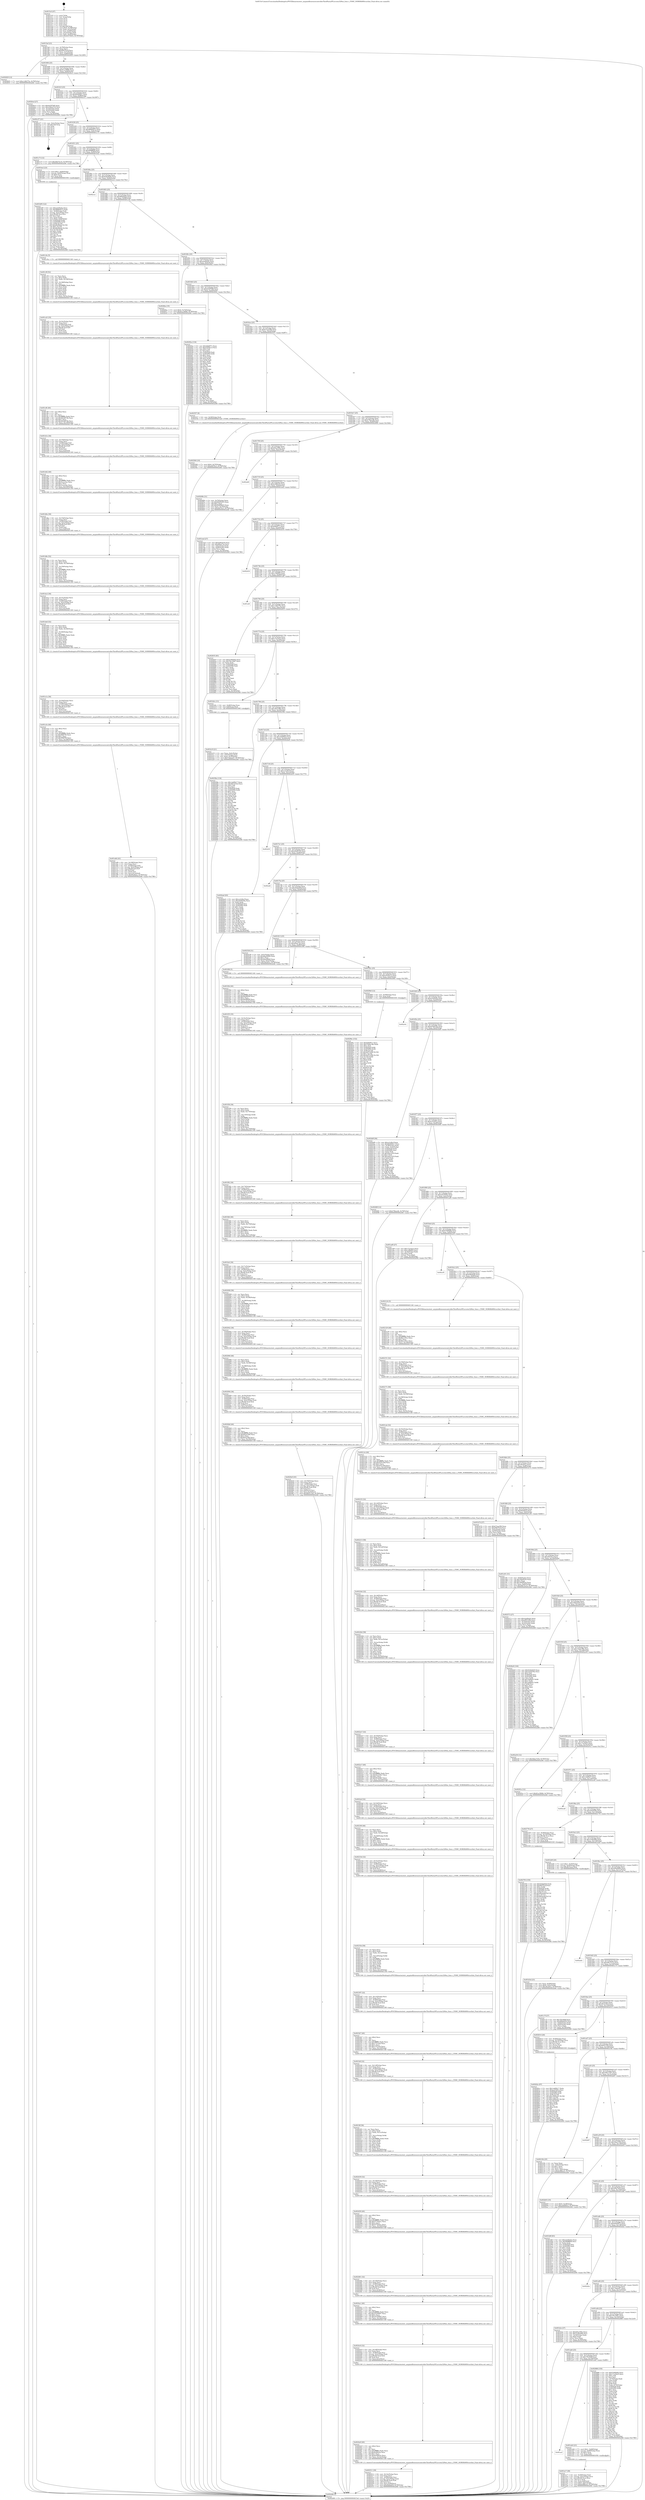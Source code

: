 digraph "0x4015c0" {
  label = "0x4015c0 (/mnt/c/Users/mathe/Desktop/tcc/POCII/binaries/extr_anypixelfirmwarecontrollerThirdPartySPLsrcstm32f4xx_fsmc.c_FSMC_NORSRAMStructInit_Final-ollvm.out::main(0))"
  labelloc = "t"
  node[shape=record]

  Entry [label="",width=0.3,height=0.3,shape=circle,fillcolor=black,style=filled]
  "0x4015ef" [label="{
     0x4015ef [23]\l
     | [instrs]\l
     &nbsp;&nbsp;0x4015ef \<+3\>: mov -0x78(%rbp),%eax\l
     &nbsp;&nbsp;0x4015f2 \<+2\>: mov %eax,%ecx\l
     &nbsp;&nbsp;0x4015f4 \<+6\>: sub $0x80470c2f,%ecx\l
     &nbsp;&nbsp;0x4015fa \<+3\>: mov %eax,-0x7c(%rbp)\l
     &nbsp;&nbsp;0x4015fd \<+3\>: mov %ecx,-0x80(%rbp)\l
     &nbsp;&nbsp;0x401600 \<+6\>: je 0000000000402829 \<main+0x1269\>\l
  }"]
  "0x402829" [label="{
     0x402829 [12]\l
     | [instrs]\l
     &nbsp;&nbsp;0x402829 \<+7\>: movl $0xc1d6275e,-0x78(%rbp)\l
     &nbsp;&nbsp;0x402830 \<+5\>: jmp 0000000000402d46 \<main+0x1786\>\l
  }"]
  "0x401606" [label="{
     0x401606 [25]\l
     | [instrs]\l
     &nbsp;&nbsp;0x401606 \<+5\>: jmp 000000000040160b \<main+0x4b\>\l
     &nbsp;&nbsp;0x40160b \<+3\>: mov -0x7c(%rbp),%eax\l
     &nbsp;&nbsp;0x40160e \<+5\>: sub $0x81a19846,%eax\l
     &nbsp;&nbsp;0x401613 \<+6\>: mov %eax,-0x84(%rbp)\l
     &nbsp;&nbsp;0x401619 \<+6\>: je 00000000004026cd \<main+0x110d\>\l
  }"]
  Exit [label="",width=0.3,height=0.3,shape=circle,fillcolor=black,style=filled,peripheries=2]
  "0x4026cd" [label="{
     0x4026cd [27]\l
     | [instrs]\l
     &nbsp;&nbsp;0x4026cd \<+5\>: mov $0xb4397bf0,%eax\l
     &nbsp;&nbsp;0x4026d2 \<+5\>: mov $0x100bd319,%ecx\l
     &nbsp;&nbsp;0x4026d7 \<+3\>: mov -0x74(%rbp),%edx\l
     &nbsp;&nbsp;0x4026da \<+3\>: cmp -0x50(%rbp),%edx\l
     &nbsp;&nbsp;0x4026dd \<+3\>: cmovl %ecx,%eax\l
     &nbsp;&nbsp;0x4026e0 \<+3\>: mov %eax,-0x78(%rbp)\l
     &nbsp;&nbsp;0x4026e3 \<+5\>: jmp 0000000000402d46 \<main+0x1786\>\l
  }"]
  "0x40161f" [label="{
     0x40161f [25]\l
     | [instrs]\l
     &nbsp;&nbsp;0x40161f \<+5\>: jmp 0000000000401624 \<main+0x64\>\l
     &nbsp;&nbsp;0x401624 \<+3\>: mov -0x7c(%rbp),%eax\l
     &nbsp;&nbsp;0x401627 \<+5\>: sub $0x8b9484e7,%eax\l
     &nbsp;&nbsp;0x40162c \<+6\>: mov %eax,-0x88(%rbp)\l
     &nbsp;&nbsp;0x401632 \<+6\>: je 0000000000402c57 \<main+0x1697\>\l
  }"]
  "0x4029bc" [label="{
     0x4029bc [152]\l
     | [instrs]\l
     &nbsp;&nbsp;0x4029bc \<+5\>: mov $0xbfdbf971,%ecx\l
     &nbsp;&nbsp;0x4029c1 \<+5\>: mov $0x15dda78b,%edx\l
     &nbsp;&nbsp;0x4029c6 \<+3\>: mov $0x1,%sil\l
     &nbsp;&nbsp;0x4029c9 \<+8\>: mov 0x4050a8,%r8d\l
     &nbsp;&nbsp;0x4029d1 \<+8\>: mov 0x405084,%r9d\l
     &nbsp;&nbsp;0x4029d9 \<+3\>: mov %r8d,%r10d\l
     &nbsp;&nbsp;0x4029dc \<+7\>: sub $0x4e97a566,%r10d\l
     &nbsp;&nbsp;0x4029e3 \<+4\>: sub $0x1,%r10d\l
     &nbsp;&nbsp;0x4029e7 \<+7\>: add $0x4e97a566,%r10d\l
     &nbsp;&nbsp;0x4029ee \<+4\>: imul %r10d,%r8d\l
     &nbsp;&nbsp;0x4029f2 \<+4\>: and $0x1,%r8d\l
     &nbsp;&nbsp;0x4029f6 \<+4\>: cmp $0x0,%r8d\l
     &nbsp;&nbsp;0x4029fa \<+4\>: sete %r11b\l
     &nbsp;&nbsp;0x4029fe \<+4\>: cmp $0xa,%r9d\l
     &nbsp;&nbsp;0x402a02 \<+3\>: setl %bl\l
     &nbsp;&nbsp;0x402a05 \<+3\>: mov %r11b,%r14b\l
     &nbsp;&nbsp;0x402a08 \<+4\>: xor $0xff,%r14b\l
     &nbsp;&nbsp;0x402a0c \<+3\>: mov %bl,%r15b\l
     &nbsp;&nbsp;0x402a0f \<+4\>: xor $0xff,%r15b\l
     &nbsp;&nbsp;0x402a13 \<+4\>: xor $0x1,%sil\l
     &nbsp;&nbsp;0x402a17 \<+3\>: mov %r14b,%r12b\l
     &nbsp;&nbsp;0x402a1a \<+4\>: and $0xff,%r12b\l
     &nbsp;&nbsp;0x402a1e \<+3\>: and %sil,%r11b\l
     &nbsp;&nbsp;0x402a21 \<+3\>: mov %r15b,%r13b\l
     &nbsp;&nbsp;0x402a24 \<+4\>: and $0xff,%r13b\l
     &nbsp;&nbsp;0x402a28 \<+3\>: and %sil,%bl\l
     &nbsp;&nbsp;0x402a2b \<+3\>: or %r11b,%r12b\l
     &nbsp;&nbsp;0x402a2e \<+3\>: or %bl,%r13b\l
     &nbsp;&nbsp;0x402a31 \<+3\>: xor %r13b,%r12b\l
     &nbsp;&nbsp;0x402a34 \<+3\>: or %r15b,%r14b\l
     &nbsp;&nbsp;0x402a37 \<+4\>: xor $0xff,%r14b\l
     &nbsp;&nbsp;0x402a3b \<+4\>: or $0x1,%sil\l
     &nbsp;&nbsp;0x402a3f \<+3\>: and %sil,%r14b\l
     &nbsp;&nbsp;0x402a42 \<+3\>: or %r14b,%r12b\l
     &nbsp;&nbsp;0x402a45 \<+4\>: test $0x1,%r12b\l
     &nbsp;&nbsp;0x402a49 \<+3\>: cmovne %edx,%ecx\l
     &nbsp;&nbsp;0x402a4c \<+3\>: mov %ecx,-0x78(%rbp)\l
     &nbsp;&nbsp;0x402a4f \<+5\>: jmp 0000000000402d46 \<main+0x1786\>\l
  }"]
  "0x402c57" [label="{
     0x402c57 [21]\l
     | [instrs]\l
     &nbsp;&nbsp;0x402c57 \<+3\>: mov -0x2c(%rbp),%eax\l
     &nbsp;&nbsp;0x402c5a \<+7\>: add $0x1b8,%rsp\l
     &nbsp;&nbsp;0x402c61 \<+1\>: pop %rbx\l
     &nbsp;&nbsp;0x402c62 \<+2\>: pop %r12\l
     &nbsp;&nbsp;0x402c64 \<+2\>: pop %r13\l
     &nbsp;&nbsp;0x402c66 \<+2\>: pop %r14\l
     &nbsp;&nbsp;0x402c68 \<+2\>: pop %r15\l
     &nbsp;&nbsp;0x402c6a \<+1\>: pop %rbp\l
     &nbsp;&nbsp;0x402c6b \<+1\>: ret\l
  }"]
  "0x401638" [label="{
     0x401638 [25]\l
     | [instrs]\l
     &nbsp;&nbsp;0x401638 \<+5\>: jmp 000000000040163d \<main+0x7d\>\l
     &nbsp;&nbsp;0x40163d \<+3\>: mov -0x7c(%rbp),%eax\l
     &nbsp;&nbsp;0x401640 \<+5\>: sub $0x98964015,%eax\l
     &nbsp;&nbsp;0x401645 \<+6\>: mov %eax,-0x8c(%rbp)\l
     &nbsp;&nbsp;0x40164b \<+6\>: je 0000000000401c73 \<main+0x6b3\>\l
  }"]
  "0x402793" [label="{
     0x402793 [150]\l
     | [instrs]\l
     &nbsp;&nbsp;0x402793 \<+5\>: mov $0x9c8eb626,%edx\l
     &nbsp;&nbsp;0x402798 \<+5\>: mov $0x80470c2f,%esi\l
     &nbsp;&nbsp;0x40279d \<+3\>: mov $0x1,%r8b\l
     &nbsp;&nbsp;0x4027a0 \<+8\>: mov 0x4050a8,%r9d\l
     &nbsp;&nbsp;0x4027a8 \<+8\>: mov 0x405084,%r10d\l
     &nbsp;&nbsp;0x4027b0 \<+3\>: mov %r9d,%r11d\l
     &nbsp;&nbsp;0x4027b3 \<+7\>: add $0xf40aa2bf,%r11d\l
     &nbsp;&nbsp;0x4027ba \<+4\>: sub $0x1,%r11d\l
     &nbsp;&nbsp;0x4027be \<+7\>: sub $0xf40aa2bf,%r11d\l
     &nbsp;&nbsp;0x4027c5 \<+4\>: imul %r11d,%r9d\l
     &nbsp;&nbsp;0x4027c9 \<+4\>: and $0x1,%r9d\l
     &nbsp;&nbsp;0x4027cd \<+4\>: cmp $0x0,%r9d\l
     &nbsp;&nbsp;0x4027d1 \<+3\>: sete %bl\l
     &nbsp;&nbsp;0x4027d4 \<+4\>: cmp $0xa,%r10d\l
     &nbsp;&nbsp;0x4027d8 \<+4\>: setl %r14b\l
     &nbsp;&nbsp;0x4027dc \<+3\>: mov %bl,%r15b\l
     &nbsp;&nbsp;0x4027df \<+4\>: xor $0xff,%r15b\l
     &nbsp;&nbsp;0x4027e3 \<+3\>: mov %r14b,%r12b\l
     &nbsp;&nbsp;0x4027e6 \<+4\>: xor $0xff,%r12b\l
     &nbsp;&nbsp;0x4027ea \<+4\>: xor $0x1,%r8b\l
     &nbsp;&nbsp;0x4027ee \<+3\>: mov %r15b,%r13b\l
     &nbsp;&nbsp;0x4027f1 \<+4\>: and $0xff,%r13b\l
     &nbsp;&nbsp;0x4027f5 \<+3\>: and %r8b,%bl\l
     &nbsp;&nbsp;0x4027f8 \<+3\>: mov %r12b,%al\l
     &nbsp;&nbsp;0x4027fb \<+2\>: and $0xff,%al\l
     &nbsp;&nbsp;0x4027fd \<+3\>: and %r8b,%r14b\l
     &nbsp;&nbsp;0x402800 \<+3\>: or %bl,%r13b\l
     &nbsp;&nbsp;0x402803 \<+3\>: or %r14b,%al\l
     &nbsp;&nbsp;0x402806 \<+3\>: xor %al,%r13b\l
     &nbsp;&nbsp;0x402809 \<+3\>: or %r12b,%r15b\l
     &nbsp;&nbsp;0x40280c \<+4\>: xor $0xff,%r15b\l
     &nbsp;&nbsp;0x402810 \<+4\>: or $0x1,%r8b\l
     &nbsp;&nbsp;0x402814 \<+3\>: and %r8b,%r15b\l
     &nbsp;&nbsp;0x402817 \<+3\>: or %r15b,%r13b\l
     &nbsp;&nbsp;0x40281a \<+4\>: test $0x1,%r13b\l
     &nbsp;&nbsp;0x40281e \<+3\>: cmovne %esi,%edx\l
     &nbsp;&nbsp;0x402821 \<+3\>: mov %edx,-0x78(%rbp)\l
     &nbsp;&nbsp;0x402824 \<+5\>: jmp 0000000000402d46 \<main+0x1786\>\l
  }"]
  "0x401c73" [label="{
     0x401c73 [12]\l
     | [instrs]\l
     &nbsp;&nbsp;0x401c73 \<+7\>: movl $0x44b75c33,-0x78(%rbp)\l
     &nbsp;&nbsp;0x401c7a \<+5\>: jmp 0000000000402d46 \<main+0x1786\>\l
  }"]
  "0x401651" [label="{
     0x401651 [25]\l
     | [instrs]\l
     &nbsp;&nbsp;0x401651 \<+5\>: jmp 0000000000401656 \<main+0x96\>\l
     &nbsp;&nbsp;0x401656 \<+3\>: mov -0x7c(%rbp),%eax\l
     &nbsp;&nbsp;0x401659 \<+5\>: sub $0x999ff606,%eax\l
     &nbsp;&nbsp;0x40165e \<+6\>: mov %eax,-0x90(%rbp)\l
     &nbsp;&nbsp;0x401664 \<+6\>: je 0000000000401be2 \<main+0x622\>\l
  }"]
  "0x40262e" [label="{
     0x40262e [97]\l
     | [instrs]\l
     &nbsp;&nbsp;0x40262e \<+5\>: mov $0x1ebf0b17,%edx\l
     &nbsp;&nbsp;0x402633 \<+5\>: mov $0xec25281a,%esi\l
     &nbsp;&nbsp;0x402638 \<+8\>: mov 0x4050a8,%r8d\l
     &nbsp;&nbsp;0x402640 \<+8\>: mov 0x405084,%r9d\l
     &nbsp;&nbsp;0x402648 \<+3\>: mov %r8d,%r10d\l
     &nbsp;&nbsp;0x40264b \<+7\>: add $0xc3082a41,%r10d\l
     &nbsp;&nbsp;0x402652 \<+4\>: sub $0x1,%r10d\l
     &nbsp;&nbsp;0x402656 \<+7\>: sub $0xc3082a41,%r10d\l
     &nbsp;&nbsp;0x40265d \<+4\>: imul %r10d,%r8d\l
     &nbsp;&nbsp;0x402661 \<+4\>: and $0x1,%r8d\l
     &nbsp;&nbsp;0x402665 \<+4\>: cmp $0x0,%r8d\l
     &nbsp;&nbsp;0x402669 \<+4\>: sete %r11b\l
     &nbsp;&nbsp;0x40266d \<+4\>: cmp $0xa,%r9d\l
     &nbsp;&nbsp;0x402671 \<+3\>: setl %bl\l
     &nbsp;&nbsp;0x402674 \<+3\>: mov %r11b,%r14b\l
     &nbsp;&nbsp;0x402677 \<+3\>: and %bl,%r14b\l
     &nbsp;&nbsp;0x40267a \<+3\>: xor %bl,%r11b\l
     &nbsp;&nbsp;0x40267d \<+3\>: or %r11b,%r14b\l
     &nbsp;&nbsp;0x402680 \<+4\>: test $0x1,%r14b\l
     &nbsp;&nbsp;0x402684 \<+3\>: cmovne %esi,%edx\l
     &nbsp;&nbsp;0x402687 \<+3\>: mov %edx,-0x78(%rbp)\l
     &nbsp;&nbsp;0x40268a \<+5\>: jmp 0000000000402d46 \<main+0x1786\>\l
  }"]
  "0x401be2" [label="{
     0x401be2 [23]\l
     | [instrs]\l
     &nbsp;&nbsp;0x401be2 \<+7\>: movl $0x1,-0x60(%rbp)\l
     &nbsp;&nbsp;0x401be9 \<+4\>: movslq -0x60(%rbp),%rax\l
     &nbsp;&nbsp;0x401bed \<+4\>: shl $0x5,%rax\l
     &nbsp;&nbsp;0x401bf1 \<+3\>: mov %rax,%rdi\l
     &nbsp;&nbsp;0x401bf4 \<+5\>: call 0000000000401050 \<malloc@plt\>\l
     | [calls]\l
     &nbsp;&nbsp;0x401050 \{1\} (unknown)\l
  }"]
  "0x40166a" [label="{
     0x40166a [25]\l
     | [instrs]\l
     &nbsp;&nbsp;0x40166a \<+5\>: jmp 000000000040166f \<main+0xaf\>\l
     &nbsp;&nbsp;0x40166f \<+3\>: mov -0x7c(%rbp),%eax\l
     &nbsp;&nbsp;0x401672 \<+5\>: sub $0x9c8eb626,%eax\l
     &nbsp;&nbsp;0x401677 \<+6\>: mov %eax,-0x94(%rbp)\l
     &nbsp;&nbsp;0x40167d \<+6\>: je 0000000000402cce \<main+0x170e\>\l
  }"]
  "0x402560" [label="{
     0x402560 [19]\l
     | [instrs]\l
     &nbsp;&nbsp;0x402560 \<+7\>: movl $0x0,-0x70(%rbp)\l
     &nbsp;&nbsp;0x402567 \<+7\>: movl $0xe6476c3,-0x78(%rbp)\l
     &nbsp;&nbsp;0x40256e \<+5\>: jmp 0000000000402d46 \<main+0x1786\>\l
  }"]
  "0x402cce" [label="{
     0x402cce\l
  }", style=dashed]
  "0x401683" [label="{
     0x401683 [25]\l
     | [instrs]\l
     &nbsp;&nbsp;0x401683 \<+5\>: jmp 0000000000401688 \<main+0xc8\>\l
     &nbsp;&nbsp;0x401688 \<+3\>: mov -0x7c(%rbp),%eax\l
     &nbsp;&nbsp;0x40168b \<+5\>: sub $0x9f0dd420,%eax\l
     &nbsp;&nbsp;0x401690 \<+6\>: mov %eax,-0x98(%rbp)\l
     &nbsp;&nbsp;0x401696 \<+6\>: je 0000000000401c9a \<main+0x6da\>\l
  }"]
  "0x402511" [label="{
     0x402511 [39]\l
     | [instrs]\l
     &nbsp;&nbsp;0x402511 \<+6\>: mov -0x1dc(%rbp),%ecx\l
     &nbsp;&nbsp;0x402517 \<+3\>: imul %eax,%ecx\l
     &nbsp;&nbsp;0x40251a \<+4\>: mov -0x58(%rbp),%rsi\l
     &nbsp;&nbsp;0x40251e \<+4\>: movslq -0x5c(%rbp),%rdi\l
     &nbsp;&nbsp;0x402522 \<+4\>: imul $0x48,%rdi,%rdi\l
     &nbsp;&nbsp;0x402526 \<+3\>: add %rdi,%rsi\l
     &nbsp;&nbsp;0x402529 \<+3\>: mov %ecx,0x40(%rsi)\l
     &nbsp;&nbsp;0x40252c \<+7\>: movl $0xd4dda65f,-0x78(%rbp)\l
     &nbsp;&nbsp;0x402533 \<+5\>: jmp 0000000000402d46 \<main+0x1786\>\l
  }"]
  "0x401c9a" [label="{
     0x401c9a [5]\l
     | [instrs]\l
     &nbsp;&nbsp;0x401c9a \<+5\>: call 0000000000401160 \<next_i\>\l
     | [calls]\l
     &nbsp;&nbsp;0x401160 \{1\} (/mnt/c/Users/mathe/Desktop/tcc/POCII/binaries/extr_anypixelfirmwarecontrollerThirdPartySPLsrcstm32f4xx_fsmc.c_FSMC_NORSRAMStructInit_Final-ollvm.out::next_i)\l
  }"]
  "0x40169c" [label="{
     0x40169c [25]\l
     | [instrs]\l
     &nbsp;&nbsp;0x40169c \<+5\>: jmp 00000000004016a1 \<main+0xe1\>\l
     &nbsp;&nbsp;0x4016a1 \<+3\>: mov -0x7c(%rbp),%eax\l
     &nbsp;&nbsp;0x4016a4 \<+5\>: sub $0xaaed0ed2,%eax\l
     &nbsp;&nbsp;0x4016a9 \<+6\>: mov %eax,-0x9c(%rbp)\l
     &nbsp;&nbsp;0x4016af \<+6\>: je 00000000004026ba \<main+0x10fa\>\l
  }"]
  "0x4024e9" [label="{
     0x4024e9 [40]\l
     | [instrs]\l
     &nbsp;&nbsp;0x4024e9 \<+5\>: mov $0x2,%ecx\l
     &nbsp;&nbsp;0x4024ee \<+1\>: cltd\l
     &nbsp;&nbsp;0x4024ef \<+2\>: idiv %ecx\l
     &nbsp;&nbsp;0x4024f1 \<+6\>: imul $0xfffffffe,%edx,%ecx\l
     &nbsp;&nbsp;0x4024f7 \<+6\>: sub $0x6c69fa5e,%ecx\l
     &nbsp;&nbsp;0x4024fd \<+3\>: add $0x1,%ecx\l
     &nbsp;&nbsp;0x402500 \<+6\>: add $0x6c69fa5e,%ecx\l
     &nbsp;&nbsp;0x402506 \<+6\>: mov %ecx,-0x1dc(%rbp)\l
     &nbsp;&nbsp;0x40250c \<+5\>: call 0000000000401160 \<next_i\>\l
     | [calls]\l
     &nbsp;&nbsp;0x401160 \{1\} (/mnt/c/Users/mathe/Desktop/tcc/POCII/binaries/extr_anypixelfirmwarecontrollerThirdPartySPLsrcstm32f4xx_fsmc.c_FSMC_NORSRAMStructInit_Final-ollvm.out::next_i)\l
  }"]
  "0x4026ba" [label="{
     0x4026ba [19]\l
     | [instrs]\l
     &nbsp;&nbsp;0x4026ba \<+7\>: movl $0x0,-0x74(%rbp)\l
     &nbsp;&nbsp;0x4026c1 \<+7\>: movl $0x81a19846,-0x78(%rbp)\l
     &nbsp;&nbsp;0x4026c8 \<+5\>: jmp 0000000000402d46 \<main+0x1786\>\l
  }"]
  "0x4016b5" [label="{
     0x4016b5 [25]\l
     | [instrs]\l
     &nbsp;&nbsp;0x4016b5 \<+5\>: jmp 00000000004016ba \<main+0xfa\>\l
     &nbsp;&nbsp;0x4016ba \<+3\>: mov -0x7c(%rbp),%eax\l
     &nbsp;&nbsp;0x4016bd \<+5\>: sub $0xb4397bf0,%eax\l
     &nbsp;&nbsp;0x4016c2 \<+6\>: mov %eax,-0xa0(%rbp)\l
     &nbsp;&nbsp;0x4016c8 \<+6\>: je 000000000040292a \<main+0x136a\>\l
  }"]
  "0x4024c9" [label="{
     0x4024c9 [32]\l
     | [instrs]\l
     &nbsp;&nbsp;0x4024c9 \<+6\>: mov -0x1d8(%rbp),%ecx\l
     &nbsp;&nbsp;0x4024cf \<+3\>: imul %eax,%ecx\l
     &nbsp;&nbsp;0x4024d2 \<+4\>: mov -0x58(%rbp),%rsi\l
     &nbsp;&nbsp;0x4024d6 \<+4\>: movslq -0x5c(%rbp),%rdi\l
     &nbsp;&nbsp;0x4024da \<+4\>: imul $0x48,%rdi,%rdi\l
     &nbsp;&nbsp;0x4024de \<+3\>: add %rdi,%rsi\l
     &nbsp;&nbsp;0x4024e1 \<+3\>: mov %ecx,0x3c(%rsi)\l
     &nbsp;&nbsp;0x4024e4 \<+5\>: call 0000000000401160 \<next_i\>\l
     | [calls]\l
     &nbsp;&nbsp;0x401160 \{1\} (/mnt/c/Users/mathe/Desktop/tcc/POCII/binaries/extr_anypixelfirmwarecontrollerThirdPartySPLsrcstm32f4xx_fsmc.c_FSMC_NORSRAMStructInit_Final-ollvm.out::next_i)\l
  }"]
  "0x40292a" [label="{
     0x40292a [134]\l
     | [instrs]\l
     &nbsp;&nbsp;0x40292a \<+5\>: mov $0xbfdbf971,%eax\l
     &nbsp;&nbsp;0x40292f \<+5\>: mov $0xe2056cc3,%ecx\l
     &nbsp;&nbsp;0x402934 \<+2\>: mov $0x1,%dl\l
     &nbsp;&nbsp;0x402936 \<+2\>: xor %esi,%esi\l
     &nbsp;&nbsp;0x402938 \<+7\>: mov 0x4050a8,%edi\l
     &nbsp;&nbsp;0x40293f \<+8\>: mov 0x405084,%r8d\l
     &nbsp;&nbsp;0x402947 \<+3\>: sub $0x1,%esi\l
     &nbsp;&nbsp;0x40294a \<+3\>: mov %edi,%r9d\l
     &nbsp;&nbsp;0x40294d \<+3\>: add %esi,%r9d\l
     &nbsp;&nbsp;0x402950 \<+4\>: imul %r9d,%edi\l
     &nbsp;&nbsp;0x402954 \<+3\>: and $0x1,%edi\l
     &nbsp;&nbsp;0x402957 \<+3\>: cmp $0x0,%edi\l
     &nbsp;&nbsp;0x40295a \<+4\>: sete %r10b\l
     &nbsp;&nbsp;0x40295e \<+4\>: cmp $0xa,%r8d\l
     &nbsp;&nbsp;0x402962 \<+4\>: setl %r11b\l
     &nbsp;&nbsp;0x402966 \<+3\>: mov %r10b,%bl\l
     &nbsp;&nbsp;0x402969 \<+3\>: xor $0xff,%bl\l
     &nbsp;&nbsp;0x40296c \<+3\>: mov %r11b,%r14b\l
     &nbsp;&nbsp;0x40296f \<+4\>: xor $0xff,%r14b\l
     &nbsp;&nbsp;0x402973 \<+3\>: xor $0x0,%dl\l
     &nbsp;&nbsp;0x402976 \<+3\>: mov %bl,%r15b\l
     &nbsp;&nbsp;0x402979 \<+4\>: and $0x0,%r15b\l
     &nbsp;&nbsp;0x40297d \<+3\>: and %dl,%r10b\l
     &nbsp;&nbsp;0x402980 \<+3\>: mov %r14b,%r12b\l
     &nbsp;&nbsp;0x402983 \<+4\>: and $0x0,%r12b\l
     &nbsp;&nbsp;0x402987 \<+3\>: and %dl,%r11b\l
     &nbsp;&nbsp;0x40298a \<+3\>: or %r10b,%r15b\l
     &nbsp;&nbsp;0x40298d \<+3\>: or %r11b,%r12b\l
     &nbsp;&nbsp;0x402990 \<+3\>: xor %r12b,%r15b\l
     &nbsp;&nbsp;0x402993 \<+3\>: or %r14b,%bl\l
     &nbsp;&nbsp;0x402996 \<+3\>: xor $0xff,%bl\l
     &nbsp;&nbsp;0x402999 \<+3\>: or $0x0,%dl\l
     &nbsp;&nbsp;0x40299c \<+2\>: and %dl,%bl\l
     &nbsp;&nbsp;0x40299e \<+3\>: or %bl,%r15b\l
     &nbsp;&nbsp;0x4029a1 \<+4\>: test $0x1,%r15b\l
     &nbsp;&nbsp;0x4029a5 \<+3\>: cmovne %ecx,%eax\l
     &nbsp;&nbsp;0x4029a8 \<+3\>: mov %eax,-0x78(%rbp)\l
     &nbsp;&nbsp;0x4029ab \<+5\>: jmp 0000000000402d46 \<main+0x1786\>\l
  }"]
  "0x4016ce" [label="{
     0x4016ce [25]\l
     | [instrs]\l
     &nbsp;&nbsp;0x4016ce \<+5\>: jmp 00000000004016d3 \<main+0x113\>\l
     &nbsp;&nbsp;0x4016d3 \<+3\>: mov -0x7c(%rbp),%eax\l
     &nbsp;&nbsp;0x4016d6 \<+5\>: sub $0xb72aa296,%eax\l
     &nbsp;&nbsp;0x4016db \<+6\>: mov %eax,-0xa4(%rbp)\l
     &nbsp;&nbsp;0x4016e1 \<+6\>: je 0000000000402557 \<main+0xf97\>\l
  }"]
  "0x4024a1" [label="{
     0x4024a1 [40]\l
     | [instrs]\l
     &nbsp;&nbsp;0x4024a1 \<+5\>: mov $0x2,%ecx\l
     &nbsp;&nbsp;0x4024a6 \<+1\>: cltd\l
     &nbsp;&nbsp;0x4024a7 \<+2\>: idiv %ecx\l
     &nbsp;&nbsp;0x4024a9 \<+6\>: imul $0xfffffffe,%edx,%ecx\l
     &nbsp;&nbsp;0x4024af \<+6\>: add $0x25164697,%ecx\l
     &nbsp;&nbsp;0x4024b5 \<+3\>: add $0x1,%ecx\l
     &nbsp;&nbsp;0x4024b8 \<+6\>: sub $0x25164697,%ecx\l
     &nbsp;&nbsp;0x4024be \<+6\>: mov %ecx,-0x1d8(%rbp)\l
     &nbsp;&nbsp;0x4024c4 \<+5\>: call 0000000000401160 \<next_i\>\l
     | [calls]\l
     &nbsp;&nbsp;0x401160 \{1\} (/mnt/c/Users/mathe/Desktop/tcc/POCII/binaries/extr_anypixelfirmwarecontrollerThirdPartySPLsrcstm32f4xx_fsmc.c_FSMC_NORSRAMStructInit_Final-ollvm.out::next_i)\l
  }"]
  "0x402557" [label="{
     0x402557 [9]\l
     | [instrs]\l
     &nbsp;&nbsp;0x402557 \<+4\>: mov -0x58(%rbp),%rdi\l
     &nbsp;&nbsp;0x40255b \<+5\>: call 0000000000401420 \<FSMC_NORSRAMStructInit\>\l
     | [calls]\l
     &nbsp;&nbsp;0x401420 \{1\} (/mnt/c/Users/mathe/Desktop/tcc/POCII/binaries/extr_anypixelfirmwarecontrollerThirdPartySPLsrcstm32f4xx_fsmc.c_FSMC_NORSRAMStructInit_Final-ollvm.out::FSMC_NORSRAMStructInit)\l
  }"]
  "0x4016e7" [label="{
     0x4016e7 [25]\l
     | [instrs]\l
     &nbsp;&nbsp;0x4016e7 \<+5\>: jmp 00000000004016ec \<main+0x12c\>\l
     &nbsp;&nbsp;0x4016ec \<+3\>: mov -0x7c(%rbp),%eax\l
     &nbsp;&nbsp;0x4016ef \<+5\>: sub $0xb79bacdb,%eax\l
     &nbsp;&nbsp;0x4016f4 \<+6\>: mov %eax,-0xa8(%rbp)\l
     &nbsp;&nbsp;0x4016fa \<+6\>: je 000000000040269b \<main+0x10db\>\l
  }"]
  "0x402481" [label="{
     0x402481 [32]\l
     | [instrs]\l
     &nbsp;&nbsp;0x402481 \<+6\>: mov -0x1d4(%rbp),%ecx\l
     &nbsp;&nbsp;0x402487 \<+3\>: imul %eax,%ecx\l
     &nbsp;&nbsp;0x40248a \<+4\>: mov -0x58(%rbp),%rsi\l
     &nbsp;&nbsp;0x40248e \<+4\>: movslq -0x5c(%rbp),%rdi\l
     &nbsp;&nbsp;0x402492 \<+4\>: imul $0x48,%rdi,%rdi\l
     &nbsp;&nbsp;0x402496 \<+3\>: add %rdi,%rsi\l
     &nbsp;&nbsp;0x402499 \<+3\>: mov %ecx,0x38(%rsi)\l
     &nbsp;&nbsp;0x40249c \<+5\>: call 0000000000401160 \<next_i\>\l
     | [calls]\l
     &nbsp;&nbsp;0x401160 \{1\} (/mnt/c/Users/mathe/Desktop/tcc/POCII/binaries/extr_anypixelfirmwarecontrollerThirdPartySPLsrcstm32f4xx_fsmc.c_FSMC_NORSRAMStructInit_Final-ollvm.out::next_i)\l
  }"]
  "0x40269b" [label="{
     0x40269b [31]\l
     | [instrs]\l
     &nbsp;&nbsp;0x40269b \<+3\>: mov -0x70(%rbp),%eax\l
     &nbsp;&nbsp;0x40269e \<+5\>: sub $0x84400e03,%eax\l
     &nbsp;&nbsp;0x4026a3 \<+3\>: add $0x1,%eax\l
     &nbsp;&nbsp;0x4026a6 \<+5\>: add $0x84400e03,%eax\l
     &nbsp;&nbsp;0x4026ab \<+3\>: mov %eax,-0x70(%rbp)\l
     &nbsp;&nbsp;0x4026ae \<+7\>: movl $0xe6476c3,-0x78(%rbp)\l
     &nbsp;&nbsp;0x4026b5 \<+5\>: jmp 0000000000402d46 \<main+0x1786\>\l
  }"]
  "0x401700" [label="{
     0x401700 [25]\l
     | [instrs]\l
     &nbsp;&nbsp;0x401700 \<+5\>: jmp 0000000000401705 \<main+0x145\>\l
     &nbsp;&nbsp;0x401705 \<+3\>: mov -0x7c(%rbp),%eax\l
     &nbsp;&nbsp;0x401708 \<+5\>: sub $0xb92a300e,%eax\l
     &nbsp;&nbsp;0x40170d \<+6\>: mov %eax,-0xac(%rbp)\l
     &nbsp;&nbsp;0x401713 \<+6\>: je 0000000000402a60 \<main+0x14a0\>\l
  }"]
  "0x402459" [label="{
     0x402459 [40]\l
     | [instrs]\l
     &nbsp;&nbsp;0x402459 \<+5\>: mov $0x2,%ecx\l
     &nbsp;&nbsp;0x40245e \<+1\>: cltd\l
     &nbsp;&nbsp;0x40245f \<+2\>: idiv %ecx\l
     &nbsp;&nbsp;0x402461 \<+6\>: imul $0xfffffffe,%edx,%ecx\l
     &nbsp;&nbsp;0x402467 \<+6\>: add $0x577bdacc,%ecx\l
     &nbsp;&nbsp;0x40246d \<+3\>: add $0x1,%ecx\l
     &nbsp;&nbsp;0x402470 \<+6\>: sub $0x577bdacc,%ecx\l
     &nbsp;&nbsp;0x402476 \<+6\>: mov %ecx,-0x1d4(%rbp)\l
     &nbsp;&nbsp;0x40247c \<+5\>: call 0000000000401160 \<next_i\>\l
     | [calls]\l
     &nbsp;&nbsp;0x401160 \{1\} (/mnt/c/Users/mathe/Desktop/tcc/POCII/binaries/extr_anypixelfirmwarecontrollerThirdPartySPLsrcstm32f4xx_fsmc.c_FSMC_NORSRAMStructInit_Final-ollvm.out::next_i)\l
  }"]
  "0x402a60" [label="{
     0x402a60\l
  }", style=dashed]
  "0x401719" [label="{
     0x401719 [25]\l
     | [instrs]\l
     &nbsp;&nbsp;0x401719 \<+5\>: jmp 000000000040171e \<main+0x15e\>\l
     &nbsp;&nbsp;0x40171e \<+3\>: mov -0x7c(%rbp),%eax\l
     &nbsp;&nbsp;0x401721 \<+5\>: sub $0xbc88bce5,%eax\l
     &nbsp;&nbsp;0x401726 \<+6\>: mov %eax,-0xb0(%rbp)\l
     &nbsp;&nbsp;0x40172c \<+6\>: je 0000000000401eed \<main+0x92d\>\l
  }"]
  "0x402439" [label="{
     0x402439 [32]\l
     | [instrs]\l
     &nbsp;&nbsp;0x402439 \<+6\>: mov -0x1d0(%rbp),%ecx\l
     &nbsp;&nbsp;0x40243f \<+3\>: imul %eax,%ecx\l
     &nbsp;&nbsp;0x402442 \<+4\>: mov -0x58(%rbp),%rsi\l
     &nbsp;&nbsp;0x402446 \<+4\>: movslq -0x5c(%rbp),%rdi\l
     &nbsp;&nbsp;0x40244a \<+4\>: imul $0x48,%rdi,%rdi\l
     &nbsp;&nbsp;0x40244e \<+3\>: add %rdi,%rsi\l
     &nbsp;&nbsp;0x402451 \<+3\>: mov %ecx,0x34(%rsi)\l
     &nbsp;&nbsp;0x402454 \<+5\>: call 0000000000401160 \<next_i\>\l
     | [calls]\l
     &nbsp;&nbsp;0x401160 \{1\} (/mnt/c/Users/mathe/Desktop/tcc/POCII/binaries/extr_anypixelfirmwarecontrollerThirdPartySPLsrcstm32f4xx_fsmc.c_FSMC_NORSRAMStructInit_Final-ollvm.out::next_i)\l
  }"]
  "0x401eed" [label="{
     0x401eed [27]\l
     | [instrs]\l
     &nbsp;&nbsp;0x401eed \<+5\>: mov $0xf29bdee8,%eax\l
     &nbsp;&nbsp;0x401ef2 \<+5\>: mov $0xdf0ae7ae,%ecx\l
     &nbsp;&nbsp;0x401ef7 \<+3\>: mov -0x6c(%rbp),%edx\l
     &nbsp;&nbsp;0x401efa \<+3\>: cmp -0x68(%rbp),%edx\l
     &nbsp;&nbsp;0x401efd \<+3\>: cmovl %ecx,%eax\l
     &nbsp;&nbsp;0x401f00 \<+3\>: mov %eax,-0x78(%rbp)\l
     &nbsp;&nbsp;0x401f03 \<+5\>: jmp 0000000000402d46 \<main+0x1786\>\l
  }"]
  "0x401732" [label="{
     0x401732 [25]\l
     | [instrs]\l
     &nbsp;&nbsp;0x401732 \<+5\>: jmp 0000000000401737 \<main+0x177\>\l
     &nbsp;&nbsp;0x401737 \<+3\>: mov -0x7c(%rbp),%eax\l
     &nbsp;&nbsp;0x40173a \<+5\>: sub $0xbfdbf971,%eax\l
     &nbsp;&nbsp;0x40173f \<+6\>: mov %eax,-0xb4(%rbp)\l
     &nbsp;&nbsp;0x401745 \<+6\>: je 0000000000402d16 \<main+0x1756\>\l
  }"]
  "0x4023ff" [label="{
     0x4023ff [58]\l
     | [instrs]\l
     &nbsp;&nbsp;0x4023ff \<+2\>: xor %ecx,%ecx\l
     &nbsp;&nbsp;0x402401 \<+5\>: mov $0x2,%edx\l
     &nbsp;&nbsp;0x402406 \<+6\>: mov %edx,-0x1cc(%rbp)\l
     &nbsp;&nbsp;0x40240c \<+1\>: cltd\l
     &nbsp;&nbsp;0x40240d \<+7\>: mov -0x1cc(%rbp),%r8d\l
     &nbsp;&nbsp;0x402414 \<+3\>: idiv %r8d\l
     &nbsp;&nbsp;0x402417 \<+6\>: imul $0xfffffffe,%edx,%edx\l
     &nbsp;&nbsp;0x40241d \<+3\>: mov %ecx,%r9d\l
     &nbsp;&nbsp;0x402420 \<+3\>: sub %edx,%r9d\l
     &nbsp;&nbsp;0x402423 \<+2\>: mov %ecx,%edx\l
     &nbsp;&nbsp;0x402425 \<+3\>: sub $0x1,%edx\l
     &nbsp;&nbsp;0x402428 \<+3\>: add %edx,%r9d\l
     &nbsp;&nbsp;0x40242b \<+3\>: sub %r9d,%ecx\l
     &nbsp;&nbsp;0x40242e \<+6\>: mov %ecx,-0x1d0(%rbp)\l
     &nbsp;&nbsp;0x402434 \<+5\>: call 0000000000401160 \<next_i\>\l
     | [calls]\l
     &nbsp;&nbsp;0x401160 \{1\} (/mnt/c/Users/mathe/Desktop/tcc/POCII/binaries/extr_anypixelfirmwarecontrollerThirdPartySPLsrcstm32f4xx_fsmc.c_FSMC_NORSRAMStructInit_Final-ollvm.out::next_i)\l
  }"]
  "0x402d16" [label="{
     0x402d16\l
  }", style=dashed]
  "0x40174b" [label="{
     0x40174b [25]\l
     | [instrs]\l
     &nbsp;&nbsp;0x40174b \<+5\>: jmp 0000000000401750 \<main+0x190\>\l
     &nbsp;&nbsp;0x401750 \<+3\>: mov -0x7c(%rbp),%eax\l
     &nbsp;&nbsp;0x401753 \<+5\>: sub $0xc18fdf02,%eax\l
     &nbsp;&nbsp;0x401758 \<+6\>: mov %eax,-0xb8(%rbp)\l
     &nbsp;&nbsp;0x40175e \<+6\>: je 0000000000401af4 \<main+0x534\>\l
  }"]
  "0x4023df" [label="{
     0x4023df [32]\l
     | [instrs]\l
     &nbsp;&nbsp;0x4023df \<+6\>: mov -0x1c8(%rbp),%ecx\l
     &nbsp;&nbsp;0x4023e5 \<+3\>: imul %eax,%ecx\l
     &nbsp;&nbsp;0x4023e8 \<+4\>: mov -0x58(%rbp),%rsi\l
     &nbsp;&nbsp;0x4023ec \<+4\>: movslq -0x5c(%rbp),%rdi\l
     &nbsp;&nbsp;0x4023f0 \<+4\>: imul $0x48,%rdi,%rdi\l
     &nbsp;&nbsp;0x4023f4 \<+3\>: add %rdi,%rsi\l
     &nbsp;&nbsp;0x4023f7 \<+3\>: mov %ecx,0x30(%rsi)\l
     &nbsp;&nbsp;0x4023fa \<+5\>: call 0000000000401160 \<next_i\>\l
     | [calls]\l
     &nbsp;&nbsp;0x401160 \{1\} (/mnt/c/Users/mathe/Desktop/tcc/POCII/binaries/extr_anypixelfirmwarecontrollerThirdPartySPLsrcstm32f4xx_fsmc.c_FSMC_NORSRAMStructInit_Final-ollvm.out::next_i)\l
  }"]
  "0x401af4" [label="{
     0x401af4\l
  }", style=dashed]
  "0x401764" [label="{
     0x401764 [25]\l
     | [instrs]\l
     &nbsp;&nbsp;0x401764 \<+5\>: jmp 0000000000401769 \<main+0x1a9\>\l
     &nbsp;&nbsp;0x401769 \<+3\>: mov -0x7c(%rbp),%eax\l
     &nbsp;&nbsp;0x40176c \<+5\>: sub $0xc1d6275e,%eax\l
     &nbsp;&nbsp;0x401771 \<+6\>: mov %eax,-0xbc(%rbp)\l
     &nbsp;&nbsp;0x401777 \<+6\>: je 0000000000402835 \<main+0x1275\>\l
  }"]
  "0x4023b7" [label="{
     0x4023b7 [40]\l
     | [instrs]\l
     &nbsp;&nbsp;0x4023b7 \<+5\>: mov $0x2,%ecx\l
     &nbsp;&nbsp;0x4023bc \<+1\>: cltd\l
     &nbsp;&nbsp;0x4023bd \<+2\>: idiv %ecx\l
     &nbsp;&nbsp;0x4023bf \<+6\>: imul $0xfffffffe,%edx,%ecx\l
     &nbsp;&nbsp;0x4023c5 \<+6\>: sub $0xc751e4cf,%ecx\l
     &nbsp;&nbsp;0x4023cb \<+3\>: add $0x1,%ecx\l
     &nbsp;&nbsp;0x4023ce \<+6\>: add $0xc751e4cf,%ecx\l
     &nbsp;&nbsp;0x4023d4 \<+6\>: mov %ecx,-0x1c8(%rbp)\l
     &nbsp;&nbsp;0x4023da \<+5\>: call 0000000000401160 \<next_i\>\l
     | [calls]\l
     &nbsp;&nbsp;0x401160 \{1\} (/mnt/c/Users/mathe/Desktop/tcc/POCII/binaries/extr_anypixelfirmwarecontrollerThirdPartySPLsrcstm32f4xx_fsmc.c_FSMC_NORSRAMStructInit_Final-ollvm.out::next_i)\l
  }"]
  "0x402835" [label="{
     0x402835 [83]\l
     | [instrs]\l
     &nbsp;&nbsp;0x402835 \<+5\>: mov $0xf1460b0b,%eax\l
     &nbsp;&nbsp;0x40283a \<+5\>: mov $0x78cc5467,%ecx\l
     &nbsp;&nbsp;0x40283f \<+2\>: xor %edx,%edx\l
     &nbsp;&nbsp;0x402841 \<+7\>: mov 0x4050a8,%esi\l
     &nbsp;&nbsp;0x402848 \<+7\>: mov 0x405084,%edi\l
     &nbsp;&nbsp;0x40284f \<+3\>: sub $0x1,%edx\l
     &nbsp;&nbsp;0x402852 \<+3\>: mov %esi,%r8d\l
     &nbsp;&nbsp;0x402855 \<+3\>: add %edx,%r8d\l
     &nbsp;&nbsp;0x402858 \<+4\>: imul %r8d,%esi\l
     &nbsp;&nbsp;0x40285c \<+3\>: and $0x1,%esi\l
     &nbsp;&nbsp;0x40285f \<+3\>: cmp $0x0,%esi\l
     &nbsp;&nbsp;0x402862 \<+4\>: sete %r9b\l
     &nbsp;&nbsp;0x402866 \<+3\>: cmp $0xa,%edi\l
     &nbsp;&nbsp;0x402869 \<+4\>: setl %r10b\l
     &nbsp;&nbsp;0x40286d \<+3\>: mov %r9b,%r11b\l
     &nbsp;&nbsp;0x402870 \<+3\>: and %r10b,%r11b\l
     &nbsp;&nbsp;0x402873 \<+3\>: xor %r10b,%r9b\l
     &nbsp;&nbsp;0x402876 \<+3\>: or %r9b,%r11b\l
     &nbsp;&nbsp;0x402879 \<+4\>: test $0x1,%r11b\l
     &nbsp;&nbsp;0x40287d \<+3\>: cmovne %ecx,%eax\l
     &nbsp;&nbsp;0x402880 \<+3\>: mov %eax,-0x78(%rbp)\l
     &nbsp;&nbsp;0x402883 \<+5\>: jmp 0000000000402d46 \<main+0x1786\>\l
  }"]
  "0x40177d" [label="{
     0x40177d [25]\l
     | [instrs]\l
     &nbsp;&nbsp;0x40177d \<+5\>: jmp 0000000000401782 \<main+0x1c2\>\l
     &nbsp;&nbsp;0x401782 \<+3\>: mov -0x7c(%rbp),%eax\l
     &nbsp;&nbsp;0x401785 \<+5\>: sub $0xc7ac5ee2,%eax\l
     &nbsp;&nbsp;0x40178a \<+6\>: mov %eax,-0xc0(%rbp)\l
     &nbsp;&nbsp;0x401790 \<+6\>: je 0000000000401b0c \<main+0x54c\>\l
  }"]
  "0x402397" [label="{
     0x402397 [32]\l
     | [instrs]\l
     &nbsp;&nbsp;0x402397 \<+6\>: mov -0x1c4(%rbp),%ecx\l
     &nbsp;&nbsp;0x40239d \<+3\>: imul %eax,%ecx\l
     &nbsp;&nbsp;0x4023a0 \<+4\>: mov -0x58(%rbp),%rsi\l
     &nbsp;&nbsp;0x4023a4 \<+4\>: movslq -0x5c(%rbp),%rdi\l
     &nbsp;&nbsp;0x4023a8 \<+4\>: imul $0x48,%rdi,%rdi\l
     &nbsp;&nbsp;0x4023ac \<+3\>: add %rdi,%rsi\l
     &nbsp;&nbsp;0x4023af \<+3\>: mov %ecx,0x2c(%rsi)\l
     &nbsp;&nbsp;0x4023b2 \<+5\>: call 0000000000401160 \<next_i\>\l
     | [calls]\l
     &nbsp;&nbsp;0x401160 \{1\} (/mnt/c/Users/mathe/Desktop/tcc/POCII/binaries/extr_anypixelfirmwarecontrollerThirdPartySPLsrcstm32f4xx_fsmc.c_FSMC_NORSRAMStructInit_Final-ollvm.out::next_i)\l
  }"]
  "0x401b0c" [label="{
     0x401b0c [13]\l
     | [instrs]\l
     &nbsp;&nbsp;0x401b0c \<+4\>: mov -0x48(%rbp),%rax\l
     &nbsp;&nbsp;0x401b10 \<+4\>: mov 0x8(%rax),%rdi\l
     &nbsp;&nbsp;0x401b14 \<+5\>: call 0000000000401060 \<atoi@plt\>\l
     | [calls]\l
     &nbsp;&nbsp;0x401060 \{1\} (unknown)\l
  }"]
  "0x401796" [label="{
     0x401796 [25]\l
     | [instrs]\l
     &nbsp;&nbsp;0x401796 \<+5\>: jmp 000000000040179b \<main+0x1db\>\l
     &nbsp;&nbsp;0x40179b \<+3\>: mov -0x7c(%rbp),%eax\l
     &nbsp;&nbsp;0x40179e \<+5\>: sub $0xc85518fb,%eax\l
     &nbsp;&nbsp;0x4017a3 \<+6\>: mov %eax,-0xc4(%rbp)\l
     &nbsp;&nbsp;0x4017a9 \<+6\>: je 000000000040258e \<main+0xfce\>\l
  }"]
  "0x40235d" [label="{
     0x40235d [58]\l
     | [instrs]\l
     &nbsp;&nbsp;0x40235d \<+2\>: xor %ecx,%ecx\l
     &nbsp;&nbsp;0x40235f \<+5\>: mov $0x2,%edx\l
     &nbsp;&nbsp;0x402364 \<+6\>: mov %edx,-0x1c0(%rbp)\l
     &nbsp;&nbsp;0x40236a \<+1\>: cltd\l
     &nbsp;&nbsp;0x40236b \<+7\>: mov -0x1c0(%rbp),%r8d\l
     &nbsp;&nbsp;0x402372 \<+3\>: idiv %r8d\l
     &nbsp;&nbsp;0x402375 \<+6\>: imul $0xfffffffe,%edx,%edx\l
     &nbsp;&nbsp;0x40237b \<+3\>: mov %ecx,%r9d\l
     &nbsp;&nbsp;0x40237e \<+3\>: sub %edx,%r9d\l
     &nbsp;&nbsp;0x402381 \<+2\>: mov %ecx,%edx\l
     &nbsp;&nbsp;0x402383 \<+3\>: sub $0x1,%edx\l
     &nbsp;&nbsp;0x402386 \<+3\>: add %edx,%r9d\l
     &nbsp;&nbsp;0x402389 \<+3\>: sub %r9d,%ecx\l
     &nbsp;&nbsp;0x40238c \<+6\>: mov %ecx,-0x1c4(%rbp)\l
     &nbsp;&nbsp;0x402392 \<+5\>: call 0000000000401160 \<next_i\>\l
     | [calls]\l
     &nbsp;&nbsp;0x401160 \{1\} (/mnt/c/Users/mathe/Desktop/tcc/POCII/binaries/extr_anypixelfirmwarecontrollerThirdPartySPLsrcstm32f4xx_fsmc.c_FSMC_NORSRAMStructInit_Final-ollvm.out::next_i)\l
  }"]
  "0x40258e" [label="{
     0x40258e [134]\l
     | [instrs]\l
     &nbsp;&nbsp;0x40258e \<+5\>: mov $0x1ebf0b17,%eax\l
     &nbsp;&nbsp;0x402593 \<+5\>: mov $0x481419cd,%ecx\l
     &nbsp;&nbsp;0x402598 \<+2\>: mov $0x1,%dl\l
     &nbsp;&nbsp;0x40259a \<+2\>: xor %esi,%esi\l
     &nbsp;&nbsp;0x40259c \<+7\>: mov 0x4050a8,%edi\l
     &nbsp;&nbsp;0x4025a3 \<+8\>: mov 0x405084,%r8d\l
     &nbsp;&nbsp;0x4025ab \<+3\>: sub $0x1,%esi\l
     &nbsp;&nbsp;0x4025ae \<+3\>: mov %edi,%r9d\l
     &nbsp;&nbsp;0x4025b1 \<+3\>: add %esi,%r9d\l
     &nbsp;&nbsp;0x4025b4 \<+4\>: imul %r9d,%edi\l
     &nbsp;&nbsp;0x4025b8 \<+3\>: and $0x1,%edi\l
     &nbsp;&nbsp;0x4025bb \<+3\>: cmp $0x0,%edi\l
     &nbsp;&nbsp;0x4025be \<+4\>: sete %r10b\l
     &nbsp;&nbsp;0x4025c2 \<+4\>: cmp $0xa,%r8d\l
     &nbsp;&nbsp;0x4025c6 \<+4\>: setl %r11b\l
     &nbsp;&nbsp;0x4025ca \<+3\>: mov %r10b,%bl\l
     &nbsp;&nbsp;0x4025cd \<+3\>: xor $0xff,%bl\l
     &nbsp;&nbsp;0x4025d0 \<+3\>: mov %r11b,%r14b\l
     &nbsp;&nbsp;0x4025d3 \<+4\>: xor $0xff,%r14b\l
     &nbsp;&nbsp;0x4025d7 \<+3\>: xor $0x1,%dl\l
     &nbsp;&nbsp;0x4025da \<+3\>: mov %bl,%r15b\l
     &nbsp;&nbsp;0x4025dd \<+4\>: and $0xff,%r15b\l
     &nbsp;&nbsp;0x4025e1 \<+3\>: and %dl,%r10b\l
     &nbsp;&nbsp;0x4025e4 \<+3\>: mov %r14b,%r12b\l
     &nbsp;&nbsp;0x4025e7 \<+4\>: and $0xff,%r12b\l
     &nbsp;&nbsp;0x4025eb \<+3\>: and %dl,%r11b\l
     &nbsp;&nbsp;0x4025ee \<+3\>: or %r10b,%r15b\l
     &nbsp;&nbsp;0x4025f1 \<+3\>: or %r11b,%r12b\l
     &nbsp;&nbsp;0x4025f4 \<+3\>: xor %r12b,%r15b\l
     &nbsp;&nbsp;0x4025f7 \<+3\>: or %r14b,%bl\l
     &nbsp;&nbsp;0x4025fa \<+3\>: xor $0xff,%bl\l
     &nbsp;&nbsp;0x4025fd \<+3\>: or $0x1,%dl\l
     &nbsp;&nbsp;0x402600 \<+2\>: and %dl,%bl\l
     &nbsp;&nbsp;0x402602 \<+3\>: or %bl,%r15b\l
     &nbsp;&nbsp;0x402605 \<+4\>: test $0x1,%r15b\l
     &nbsp;&nbsp;0x402609 \<+3\>: cmovne %ecx,%eax\l
     &nbsp;&nbsp;0x40260c \<+3\>: mov %eax,-0x78(%rbp)\l
     &nbsp;&nbsp;0x40260f \<+5\>: jmp 0000000000402d46 \<main+0x1786\>\l
  }"]
  "0x4017af" [label="{
     0x4017af [25]\l
     | [instrs]\l
     &nbsp;&nbsp;0x4017af \<+5\>: jmp 00000000004017b4 \<main+0x1f4\>\l
     &nbsp;&nbsp;0x4017b4 \<+3\>: mov -0x7c(%rbp),%eax\l
     &nbsp;&nbsp;0x4017b7 \<+5\>: sub $0xcb4000c5,%eax\l
     &nbsp;&nbsp;0x4017bc \<+6\>: mov %eax,-0xc8(%rbp)\l
     &nbsp;&nbsp;0x4017c2 \<+6\>: je 0000000000402ba6 \<main+0x15e6\>\l
  }"]
  "0x40233d" [label="{
     0x40233d [32]\l
     | [instrs]\l
     &nbsp;&nbsp;0x40233d \<+6\>: mov -0x1bc(%rbp),%ecx\l
     &nbsp;&nbsp;0x402343 \<+3\>: imul %eax,%ecx\l
     &nbsp;&nbsp;0x402346 \<+4\>: mov -0x58(%rbp),%rsi\l
     &nbsp;&nbsp;0x40234a \<+4\>: movslq -0x5c(%rbp),%rdi\l
     &nbsp;&nbsp;0x40234e \<+4\>: imul $0x48,%rdi,%rdi\l
     &nbsp;&nbsp;0x402352 \<+3\>: add %rdi,%rsi\l
     &nbsp;&nbsp;0x402355 \<+3\>: mov %ecx,0x28(%rsi)\l
     &nbsp;&nbsp;0x402358 \<+5\>: call 0000000000401160 \<next_i\>\l
     | [calls]\l
     &nbsp;&nbsp;0x401160 \{1\} (/mnt/c/Users/mathe/Desktop/tcc/POCII/binaries/extr_anypixelfirmwarecontrollerThirdPartySPLsrcstm32f4xx_fsmc.c_FSMC_NORSRAMStructInit_Final-ollvm.out::next_i)\l
  }"]
  "0x402ba6" [label="{
     0x402ba6 [83]\l
     | [instrs]\l
     &nbsp;&nbsp;0x402ba6 \<+5\>: mov $0xce3cfbcf,%eax\l
     &nbsp;&nbsp;0x402bab \<+5\>: mov $0xe93b630a,%ecx\l
     &nbsp;&nbsp;0x402bb0 \<+2\>: xor %edx,%edx\l
     &nbsp;&nbsp;0x402bb2 \<+7\>: mov 0x4050a8,%esi\l
     &nbsp;&nbsp;0x402bb9 \<+7\>: mov 0x405084,%edi\l
     &nbsp;&nbsp;0x402bc0 \<+3\>: sub $0x1,%edx\l
     &nbsp;&nbsp;0x402bc3 \<+3\>: mov %esi,%r8d\l
     &nbsp;&nbsp;0x402bc6 \<+3\>: add %edx,%r8d\l
     &nbsp;&nbsp;0x402bc9 \<+4\>: imul %r8d,%esi\l
     &nbsp;&nbsp;0x402bcd \<+3\>: and $0x1,%esi\l
     &nbsp;&nbsp;0x402bd0 \<+3\>: cmp $0x0,%esi\l
     &nbsp;&nbsp;0x402bd3 \<+4\>: sete %r9b\l
     &nbsp;&nbsp;0x402bd7 \<+3\>: cmp $0xa,%edi\l
     &nbsp;&nbsp;0x402bda \<+4\>: setl %r10b\l
     &nbsp;&nbsp;0x402bde \<+3\>: mov %r9b,%r11b\l
     &nbsp;&nbsp;0x402be1 \<+3\>: and %r10b,%r11b\l
     &nbsp;&nbsp;0x402be4 \<+3\>: xor %r10b,%r9b\l
     &nbsp;&nbsp;0x402be7 \<+3\>: or %r9b,%r11b\l
     &nbsp;&nbsp;0x402bea \<+4\>: test $0x1,%r11b\l
     &nbsp;&nbsp;0x402bee \<+3\>: cmovne %ecx,%eax\l
     &nbsp;&nbsp;0x402bf1 \<+3\>: mov %eax,-0x78(%rbp)\l
     &nbsp;&nbsp;0x402bf4 \<+5\>: jmp 0000000000402d46 \<main+0x1786\>\l
  }"]
  "0x4017c8" [label="{
     0x4017c8 [25]\l
     | [instrs]\l
     &nbsp;&nbsp;0x4017c8 \<+5\>: jmp 00000000004017cd \<main+0x20d\>\l
     &nbsp;&nbsp;0x4017cd \<+3\>: mov -0x7c(%rbp),%eax\l
     &nbsp;&nbsp;0x4017d0 \<+5\>: sub $0xce3cfbcf,%eax\l
     &nbsp;&nbsp;0x4017d5 \<+6\>: mov %eax,-0xcc(%rbp)\l
     &nbsp;&nbsp;0x4017db \<+6\>: je 0000000000402d3f \<main+0x177f\>\l
  }"]
  "0x40230f" [label="{
     0x40230f [46]\l
     | [instrs]\l
     &nbsp;&nbsp;0x40230f \<+2\>: xor %ecx,%ecx\l
     &nbsp;&nbsp;0x402311 \<+5\>: mov $0x2,%edx\l
     &nbsp;&nbsp;0x402316 \<+6\>: mov %edx,-0x1b8(%rbp)\l
     &nbsp;&nbsp;0x40231c \<+1\>: cltd\l
     &nbsp;&nbsp;0x40231d \<+7\>: mov -0x1b8(%rbp),%r8d\l
     &nbsp;&nbsp;0x402324 \<+3\>: idiv %r8d\l
     &nbsp;&nbsp;0x402327 \<+6\>: imul $0xfffffffe,%edx,%edx\l
     &nbsp;&nbsp;0x40232d \<+3\>: sub $0x1,%ecx\l
     &nbsp;&nbsp;0x402330 \<+2\>: sub %ecx,%edx\l
     &nbsp;&nbsp;0x402332 \<+6\>: mov %edx,-0x1bc(%rbp)\l
     &nbsp;&nbsp;0x402338 \<+5\>: call 0000000000401160 \<next_i\>\l
     | [calls]\l
     &nbsp;&nbsp;0x401160 \{1\} (/mnt/c/Users/mathe/Desktop/tcc/POCII/binaries/extr_anypixelfirmwarecontrollerThirdPartySPLsrcstm32f4xx_fsmc.c_FSMC_NORSRAMStructInit_Final-ollvm.out::next_i)\l
  }"]
  "0x402d3f" [label="{
     0x402d3f\l
  }", style=dashed]
  "0x4017e1" [label="{
     0x4017e1 [25]\l
     | [instrs]\l
     &nbsp;&nbsp;0x4017e1 \<+5\>: jmp 00000000004017e6 \<main+0x226\>\l
     &nbsp;&nbsp;0x4017e6 \<+3\>: mov -0x7c(%rbp),%eax\l
     &nbsp;&nbsp;0x4017e9 \<+5\>: sub $0xd2b9f120,%eax\l
     &nbsp;&nbsp;0x4017ee \<+6\>: mov %eax,-0xd0(%rbp)\l
     &nbsp;&nbsp;0x4017f4 \<+6\>: je 0000000000402af2 \<main+0x1532\>\l
  }"]
  "0x4022ef" [label="{
     0x4022ef [32]\l
     | [instrs]\l
     &nbsp;&nbsp;0x4022ef \<+6\>: mov -0x1b4(%rbp),%ecx\l
     &nbsp;&nbsp;0x4022f5 \<+3\>: imul %eax,%ecx\l
     &nbsp;&nbsp;0x4022f8 \<+4\>: mov -0x58(%rbp),%rsi\l
     &nbsp;&nbsp;0x4022fc \<+4\>: movslq -0x5c(%rbp),%rdi\l
     &nbsp;&nbsp;0x402300 \<+4\>: imul $0x48,%rdi,%rdi\l
     &nbsp;&nbsp;0x402304 \<+3\>: add %rdi,%rsi\l
     &nbsp;&nbsp;0x402307 \<+3\>: mov %ecx,0x24(%rsi)\l
     &nbsp;&nbsp;0x40230a \<+5\>: call 0000000000401160 \<next_i\>\l
     | [calls]\l
     &nbsp;&nbsp;0x401160 \{1\} (/mnt/c/Users/mathe/Desktop/tcc/POCII/binaries/extr_anypixelfirmwarecontrollerThirdPartySPLsrcstm32f4xx_fsmc.c_FSMC_NORSRAMStructInit_Final-ollvm.out::next_i)\l
  }"]
  "0x402af2" [label="{
     0x402af2\l
  }", style=dashed]
  "0x4017fa" [label="{
     0x4017fa [25]\l
     | [instrs]\l
     &nbsp;&nbsp;0x4017fa \<+5\>: jmp 00000000004017ff \<main+0x23f\>\l
     &nbsp;&nbsp;0x4017ff \<+3\>: mov -0x7c(%rbp),%eax\l
     &nbsp;&nbsp;0x401802 \<+5\>: sub $0xd4dda65f,%eax\l
     &nbsp;&nbsp;0x401807 \<+6\>: mov %eax,-0xd4(%rbp)\l
     &nbsp;&nbsp;0x40180d \<+6\>: je 0000000000402538 \<main+0xf78\>\l
  }"]
  "0x4022c7" [label="{
     0x4022c7 [40]\l
     | [instrs]\l
     &nbsp;&nbsp;0x4022c7 \<+5\>: mov $0x2,%ecx\l
     &nbsp;&nbsp;0x4022cc \<+1\>: cltd\l
     &nbsp;&nbsp;0x4022cd \<+2\>: idiv %ecx\l
     &nbsp;&nbsp;0x4022cf \<+6\>: imul $0xfffffffe,%edx,%ecx\l
     &nbsp;&nbsp;0x4022d5 \<+6\>: sub $0x923e0fe7,%ecx\l
     &nbsp;&nbsp;0x4022db \<+3\>: add $0x1,%ecx\l
     &nbsp;&nbsp;0x4022de \<+6\>: add $0x923e0fe7,%ecx\l
     &nbsp;&nbsp;0x4022e4 \<+6\>: mov %ecx,-0x1b4(%rbp)\l
     &nbsp;&nbsp;0x4022ea \<+5\>: call 0000000000401160 \<next_i\>\l
     | [calls]\l
     &nbsp;&nbsp;0x401160 \{1\} (/mnt/c/Users/mathe/Desktop/tcc/POCII/binaries/extr_anypixelfirmwarecontrollerThirdPartySPLsrcstm32f4xx_fsmc.c_FSMC_NORSRAMStructInit_Final-ollvm.out::next_i)\l
  }"]
  "0x402538" [label="{
     0x402538 [31]\l
     | [instrs]\l
     &nbsp;&nbsp;0x402538 \<+3\>: mov -0x5c(%rbp),%eax\l
     &nbsp;&nbsp;0x40253b \<+5\>: sub $0xdbad4bb9,%eax\l
     &nbsp;&nbsp;0x402540 \<+3\>: add $0x1,%eax\l
     &nbsp;&nbsp;0x402543 \<+5\>: add $0xdbad4bb9,%eax\l
     &nbsp;&nbsp;0x402548 \<+3\>: mov %eax,-0x5c(%rbp)\l
     &nbsp;&nbsp;0x40254b \<+7\>: movl $0x36cb91a,-0x78(%rbp)\l
     &nbsp;&nbsp;0x402552 \<+5\>: jmp 0000000000402d46 \<main+0x1786\>\l
  }"]
  "0x401813" [label="{
     0x401813 [25]\l
     | [instrs]\l
     &nbsp;&nbsp;0x401813 \<+5\>: jmp 0000000000401818 \<main+0x258\>\l
     &nbsp;&nbsp;0x401818 \<+3\>: mov -0x7c(%rbp),%eax\l
     &nbsp;&nbsp;0x40181b \<+5\>: sub $0xdf0ae7ae,%eax\l
     &nbsp;&nbsp;0x401820 \<+6\>: mov %eax,-0xd8(%rbp)\l
     &nbsp;&nbsp;0x401826 \<+6\>: je 0000000000401f08 \<main+0x948\>\l
  }"]
  "0x4022a7" [label="{
     0x4022a7 [32]\l
     | [instrs]\l
     &nbsp;&nbsp;0x4022a7 \<+6\>: mov -0x1b0(%rbp),%ecx\l
     &nbsp;&nbsp;0x4022ad \<+3\>: imul %eax,%ecx\l
     &nbsp;&nbsp;0x4022b0 \<+4\>: mov -0x58(%rbp),%rsi\l
     &nbsp;&nbsp;0x4022b4 \<+4\>: movslq -0x5c(%rbp),%rdi\l
     &nbsp;&nbsp;0x4022b8 \<+4\>: imul $0x48,%rdi,%rdi\l
     &nbsp;&nbsp;0x4022bc \<+3\>: add %rdi,%rsi\l
     &nbsp;&nbsp;0x4022bf \<+3\>: mov %ecx,0x20(%rsi)\l
     &nbsp;&nbsp;0x4022c2 \<+5\>: call 0000000000401160 \<next_i\>\l
     | [calls]\l
     &nbsp;&nbsp;0x401160 \{1\} (/mnt/c/Users/mathe/Desktop/tcc/POCII/binaries/extr_anypixelfirmwarecontrollerThirdPartySPLsrcstm32f4xx_fsmc.c_FSMC_NORSRAMStructInit_Final-ollvm.out::next_i)\l
  }"]
  "0x401f08" [label="{
     0x401f08 [5]\l
     | [instrs]\l
     &nbsp;&nbsp;0x401f08 \<+5\>: call 0000000000401160 \<next_i\>\l
     | [calls]\l
     &nbsp;&nbsp;0x401160 \{1\} (/mnt/c/Users/mathe/Desktop/tcc/POCII/binaries/extr_anypixelfirmwarecontrollerThirdPartySPLsrcstm32f4xx_fsmc.c_FSMC_NORSRAMStructInit_Final-ollvm.out::next_i)\l
  }"]
  "0x40182c" [label="{
     0x40182c [25]\l
     | [instrs]\l
     &nbsp;&nbsp;0x40182c \<+5\>: jmp 0000000000401831 \<main+0x271\>\l
     &nbsp;&nbsp;0x401831 \<+3\>: mov -0x7c(%rbp),%eax\l
     &nbsp;&nbsp;0x401834 \<+5\>: sub $0xe2056cc3,%eax\l
     &nbsp;&nbsp;0x401839 \<+6\>: mov %eax,-0xdc(%rbp)\l
     &nbsp;&nbsp;0x40183f \<+6\>: je 00000000004029b0 \<main+0x13f0\>\l
  }"]
  "0x40226d" [label="{
     0x40226d [58]\l
     | [instrs]\l
     &nbsp;&nbsp;0x40226d \<+2\>: xor %ecx,%ecx\l
     &nbsp;&nbsp;0x40226f \<+5\>: mov $0x2,%edx\l
     &nbsp;&nbsp;0x402274 \<+6\>: mov %edx,-0x1ac(%rbp)\l
     &nbsp;&nbsp;0x40227a \<+1\>: cltd\l
     &nbsp;&nbsp;0x40227b \<+7\>: mov -0x1ac(%rbp),%r8d\l
     &nbsp;&nbsp;0x402282 \<+3\>: idiv %r8d\l
     &nbsp;&nbsp;0x402285 \<+6\>: imul $0xfffffffe,%edx,%edx\l
     &nbsp;&nbsp;0x40228b \<+3\>: mov %ecx,%r9d\l
     &nbsp;&nbsp;0x40228e \<+3\>: sub %edx,%r9d\l
     &nbsp;&nbsp;0x402291 \<+2\>: mov %ecx,%edx\l
     &nbsp;&nbsp;0x402293 \<+3\>: sub $0x1,%edx\l
     &nbsp;&nbsp;0x402296 \<+3\>: add %edx,%r9d\l
     &nbsp;&nbsp;0x402299 \<+3\>: sub %r9d,%ecx\l
     &nbsp;&nbsp;0x40229c \<+6\>: mov %ecx,-0x1b0(%rbp)\l
     &nbsp;&nbsp;0x4022a2 \<+5\>: call 0000000000401160 \<next_i\>\l
     | [calls]\l
     &nbsp;&nbsp;0x401160 \{1\} (/mnt/c/Users/mathe/Desktop/tcc/POCII/binaries/extr_anypixelfirmwarecontrollerThirdPartySPLsrcstm32f4xx_fsmc.c_FSMC_NORSRAMStructInit_Final-ollvm.out::next_i)\l
  }"]
  "0x4029b0" [label="{
     0x4029b0 [12]\l
     | [instrs]\l
     &nbsp;&nbsp;0x4029b0 \<+4\>: mov -0x58(%rbp),%rax\l
     &nbsp;&nbsp;0x4029b4 \<+3\>: mov %rax,%rdi\l
     &nbsp;&nbsp;0x4029b7 \<+5\>: call 0000000000401030 \<free@plt\>\l
     | [calls]\l
     &nbsp;&nbsp;0x401030 \{1\} (unknown)\l
  }"]
  "0x401845" [label="{
     0x401845 [25]\l
     | [instrs]\l
     &nbsp;&nbsp;0x401845 \<+5\>: jmp 000000000040184a \<main+0x28a\>\l
     &nbsp;&nbsp;0x40184a \<+3\>: mov -0x7c(%rbp),%eax\l
     &nbsp;&nbsp;0x40184d \<+5\>: sub $0xe2240a0a,%eax\l
     &nbsp;&nbsp;0x401852 \<+6\>: mov %eax,-0xe0(%rbp)\l
     &nbsp;&nbsp;0x401858 \<+6\>: je 0000000000402c6c \<main+0x16ac\>\l
  }"]
  "0x40224d" [label="{
     0x40224d [32]\l
     | [instrs]\l
     &nbsp;&nbsp;0x40224d \<+6\>: mov -0x1a8(%rbp),%ecx\l
     &nbsp;&nbsp;0x402253 \<+3\>: imul %eax,%ecx\l
     &nbsp;&nbsp;0x402256 \<+4\>: mov -0x58(%rbp),%rsi\l
     &nbsp;&nbsp;0x40225a \<+4\>: movslq -0x5c(%rbp),%rdi\l
     &nbsp;&nbsp;0x40225e \<+4\>: imul $0x48,%rdi,%rdi\l
     &nbsp;&nbsp;0x402262 \<+3\>: add %rdi,%rsi\l
     &nbsp;&nbsp;0x402265 \<+3\>: mov %ecx,0x1c(%rsi)\l
     &nbsp;&nbsp;0x402268 \<+5\>: call 0000000000401160 \<next_i\>\l
     | [calls]\l
     &nbsp;&nbsp;0x401160 \{1\} (/mnt/c/Users/mathe/Desktop/tcc/POCII/binaries/extr_anypixelfirmwarecontrollerThirdPartySPLsrcstm32f4xx_fsmc.c_FSMC_NORSRAMStructInit_Final-ollvm.out::next_i)\l
  }"]
  "0x402c6c" [label="{
     0x402c6c\l
  }", style=dashed]
  "0x40185e" [label="{
     0x40185e [25]\l
     | [instrs]\l
     &nbsp;&nbsp;0x40185e \<+5\>: jmp 0000000000401863 \<main+0x2a3\>\l
     &nbsp;&nbsp;0x401863 \<+3\>: mov -0x7c(%rbp),%eax\l
     &nbsp;&nbsp;0x401866 \<+5\>: sub $0xe93b630a,%eax\l
     &nbsp;&nbsp;0x40186b \<+6\>: mov %eax,-0xe4(%rbp)\l
     &nbsp;&nbsp;0x401871 \<+6\>: je 0000000000402bf9 \<main+0x1639\>\l
  }"]
  "0x402213" [label="{
     0x402213 [58]\l
     | [instrs]\l
     &nbsp;&nbsp;0x402213 \<+2\>: xor %ecx,%ecx\l
     &nbsp;&nbsp;0x402215 \<+5\>: mov $0x2,%edx\l
     &nbsp;&nbsp;0x40221a \<+6\>: mov %edx,-0x1a4(%rbp)\l
     &nbsp;&nbsp;0x402220 \<+1\>: cltd\l
     &nbsp;&nbsp;0x402221 \<+7\>: mov -0x1a4(%rbp),%r8d\l
     &nbsp;&nbsp;0x402228 \<+3\>: idiv %r8d\l
     &nbsp;&nbsp;0x40222b \<+6\>: imul $0xfffffffe,%edx,%edx\l
     &nbsp;&nbsp;0x402231 \<+3\>: mov %ecx,%r9d\l
     &nbsp;&nbsp;0x402234 \<+3\>: sub %edx,%r9d\l
     &nbsp;&nbsp;0x402237 \<+2\>: mov %ecx,%edx\l
     &nbsp;&nbsp;0x402239 \<+3\>: sub $0x1,%edx\l
     &nbsp;&nbsp;0x40223c \<+3\>: add %edx,%r9d\l
     &nbsp;&nbsp;0x40223f \<+3\>: sub %r9d,%ecx\l
     &nbsp;&nbsp;0x402242 \<+6\>: mov %ecx,-0x1a8(%rbp)\l
     &nbsp;&nbsp;0x402248 \<+5\>: call 0000000000401160 \<next_i\>\l
     | [calls]\l
     &nbsp;&nbsp;0x401160 \{1\} (/mnt/c/Users/mathe/Desktop/tcc/POCII/binaries/extr_anypixelfirmwarecontrollerThirdPartySPLsrcstm32f4xx_fsmc.c_FSMC_NORSRAMStructInit_Final-ollvm.out::next_i)\l
  }"]
  "0x402bf9" [label="{
     0x402bf9 [94]\l
     | [instrs]\l
     &nbsp;&nbsp;0x402bf9 \<+5\>: mov $0xce3cfbcf,%eax\l
     &nbsp;&nbsp;0x402bfe \<+5\>: mov $0x8b9484e7,%ecx\l
     &nbsp;&nbsp;0x402c03 \<+3\>: mov -0x38(%rbp),%edx\l
     &nbsp;&nbsp;0x402c06 \<+3\>: mov %edx,-0x2c(%rbp)\l
     &nbsp;&nbsp;0x402c09 \<+7\>: mov 0x4050a8,%edx\l
     &nbsp;&nbsp;0x402c10 \<+7\>: mov 0x405084,%esi\l
     &nbsp;&nbsp;0x402c17 \<+2\>: mov %edx,%edi\l
     &nbsp;&nbsp;0x402c19 \<+6\>: sub $0x2daccd19,%edi\l
     &nbsp;&nbsp;0x402c1f \<+3\>: sub $0x1,%edi\l
     &nbsp;&nbsp;0x402c22 \<+6\>: add $0x2daccd19,%edi\l
     &nbsp;&nbsp;0x402c28 \<+3\>: imul %edi,%edx\l
     &nbsp;&nbsp;0x402c2b \<+3\>: and $0x1,%edx\l
     &nbsp;&nbsp;0x402c2e \<+3\>: cmp $0x0,%edx\l
     &nbsp;&nbsp;0x402c31 \<+4\>: sete %r8b\l
     &nbsp;&nbsp;0x402c35 \<+3\>: cmp $0xa,%esi\l
     &nbsp;&nbsp;0x402c38 \<+4\>: setl %r9b\l
     &nbsp;&nbsp;0x402c3c \<+3\>: mov %r8b,%r10b\l
     &nbsp;&nbsp;0x402c3f \<+3\>: and %r9b,%r10b\l
     &nbsp;&nbsp;0x402c42 \<+3\>: xor %r9b,%r8b\l
     &nbsp;&nbsp;0x402c45 \<+3\>: or %r8b,%r10b\l
     &nbsp;&nbsp;0x402c48 \<+4\>: test $0x1,%r10b\l
     &nbsp;&nbsp;0x402c4c \<+3\>: cmovne %ecx,%eax\l
     &nbsp;&nbsp;0x402c4f \<+3\>: mov %eax,-0x78(%rbp)\l
     &nbsp;&nbsp;0x402c52 \<+5\>: jmp 0000000000402d46 \<main+0x1786\>\l
  }"]
  "0x401877" [label="{
     0x401877 [25]\l
     | [instrs]\l
     &nbsp;&nbsp;0x401877 \<+5\>: jmp 000000000040187c \<main+0x2bc\>\l
     &nbsp;&nbsp;0x40187c \<+3\>: mov -0x7c(%rbp),%eax\l
     &nbsp;&nbsp;0x40187f \<+5\>: sub $0xec25281a,%eax\l
     &nbsp;&nbsp;0x401884 \<+6\>: mov %eax,-0xe8(%rbp)\l
     &nbsp;&nbsp;0x40188a \<+6\>: je 000000000040268f \<main+0x10cf\>\l
  }"]
  "0x4021f3" [label="{
     0x4021f3 [32]\l
     | [instrs]\l
     &nbsp;&nbsp;0x4021f3 \<+6\>: mov -0x1a0(%rbp),%ecx\l
     &nbsp;&nbsp;0x4021f9 \<+3\>: imul %eax,%ecx\l
     &nbsp;&nbsp;0x4021fc \<+4\>: mov -0x58(%rbp),%rsi\l
     &nbsp;&nbsp;0x402200 \<+4\>: movslq -0x5c(%rbp),%rdi\l
     &nbsp;&nbsp;0x402204 \<+4\>: imul $0x48,%rdi,%rdi\l
     &nbsp;&nbsp;0x402208 \<+3\>: add %rdi,%rsi\l
     &nbsp;&nbsp;0x40220b \<+3\>: mov %ecx,0x18(%rsi)\l
     &nbsp;&nbsp;0x40220e \<+5\>: call 0000000000401160 \<next_i\>\l
     | [calls]\l
     &nbsp;&nbsp;0x401160 \{1\} (/mnt/c/Users/mathe/Desktop/tcc/POCII/binaries/extr_anypixelfirmwarecontrollerThirdPartySPLsrcstm32f4xx_fsmc.c_FSMC_NORSRAMStructInit_Final-ollvm.out::next_i)\l
  }"]
  "0x40268f" [label="{
     0x40268f [12]\l
     | [instrs]\l
     &nbsp;&nbsp;0x40268f \<+7\>: movl $0xb79bacdb,-0x78(%rbp)\l
     &nbsp;&nbsp;0x402696 \<+5\>: jmp 0000000000402d46 \<main+0x1786\>\l
  }"]
  "0x401890" [label="{
     0x401890 [25]\l
     | [instrs]\l
     &nbsp;&nbsp;0x401890 \<+5\>: jmp 0000000000401895 \<main+0x2d5\>\l
     &nbsp;&nbsp;0x401895 \<+3\>: mov -0x7c(%rbp),%eax\l
     &nbsp;&nbsp;0x401898 \<+5\>: sub $0xee4782b5,%eax\l
     &nbsp;&nbsp;0x40189d \<+6\>: mov %eax,-0xec(%rbp)\l
     &nbsp;&nbsp;0x4018a3 \<+6\>: je 0000000000401ad9 \<main+0x519\>\l
  }"]
  "0x4021cb" [label="{
     0x4021cb [40]\l
     | [instrs]\l
     &nbsp;&nbsp;0x4021cb \<+5\>: mov $0x2,%ecx\l
     &nbsp;&nbsp;0x4021d0 \<+1\>: cltd\l
     &nbsp;&nbsp;0x4021d1 \<+2\>: idiv %ecx\l
     &nbsp;&nbsp;0x4021d3 \<+6\>: imul $0xfffffffe,%edx,%ecx\l
     &nbsp;&nbsp;0x4021d9 \<+6\>: add $0xd35cc9ef,%ecx\l
     &nbsp;&nbsp;0x4021df \<+3\>: add $0x1,%ecx\l
     &nbsp;&nbsp;0x4021e2 \<+6\>: sub $0xd35cc9ef,%ecx\l
     &nbsp;&nbsp;0x4021e8 \<+6\>: mov %ecx,-0x1a0(%rbp)\l
     &nbsp;&nbsp;0x4021ee \<+5\>: call 0000000000401160 \<next_i\>\l
     | [calls]\l
     &nbsp;&nbsp;0x401160 \{1\} (/mnt/c/Users/mathe/Desktop/tcc/POCII/binaries/extr_anypixelfirmwarecontrollerThirdPartySPLsrcstm32f4xx_fsmc.c_FSMC_NORSRAMStructInit_Final-ollvm.out::next_i)\l
  }"]
  "0x401ad9" [label="{
     0x401ad9 [27]\l
     | [instrs]\l
     &nbsp;&nbsp;0x401ad9 \<+5\>: mov $0xc7ac5ee2,%eax\l
     &nbsp;&nbsp;0x401ade \<+5\>: mov $0xc18fdf02,%ecx\l
     &nbsp;&nbsp;0x401ae3 \<+3\>: mov -0x34(%rbp),%edx\l
     &nbsp;&nbsp;0x401ae6 \<+3\>: cmp $0x2,%edx\l
     &nbsp;&nbsp;0x401ae9 \<+3\>: cmovne %ecx,%eax\l
     &nbsp;&nbsp;0x401aec \<+3\>: mov %eax,-0x78(%rbp)\l
     &nbsp;&nbsp;0x401aef \<+5\>: jmp 0000000000402d46 \<main+0x1786\>\l
  }"]
  "0x4018a9" [label="{
     0x4018a9 [25]\l
     | [instrs]\l
     &nbsp;&nbsp;0x4018a9 \<+5\>: jmp 00000000004018ae \<main+0x2ee\>\l
     &nbsp;&nbsp;0x4018ae \<+3\>: mov -0x7c(%rbp),%eax\l
     &nbsp;&nbsp;0x4018b1 \<+5\>: sub $0xf1460b0b,%eax\l
     &nbsp;&nbsp;0x4018b6 \<+6\>: mov %eax,-0xf0(%rbp)\l
     &nbsp;&nbsp;0x4018bc \<+6\>: je 0000000000402cf5 \<main+0x1735\>\l
  }"]
  "0x402d46" [label="{
     0x402d46 [5]\l
     | [instrs]\l
     &nbsp;&nbsp;0x402d46 \<+5\>: jmp 00000000004015ef \<main+0x2f\>\l
  }"]
  "0x4015c0" [label="{
     0x4015c0 [47]\l
     | [instrs]\l
     &nbsp;&nbsp;0x4015c0 \<+1\>: push %rbp\l
     &nbsp;&nbsp;0x4015c1 \<+3\>: mov %rsp,%rbp\l
     &nbsp;&nbsp;0x4015c4 \<+2\>: push %r15\l
     &nbsp;&nbsp;0x4015c6 \<+2\>: push %r14\l
     &nbsp;&nbsp;0x4015c8 \<+2\>: push %r13\l
     &nbsp;&nbsp;0x4015ca \<+2\>: push %r12\l
     &nbsp;&nbsp;0x4015cc \<+1\>: push %rbx\l
     &nbsp;&nbsp;0x4015cd \<+7\>: sub $0x1b8,%rsp\l
     &nbsp;&nbsp;0x4015d4 \<+7\>: movl $0x0,-0x38(%rbp)\l
     &nbsp;&nbsp;0x4015db \<+3\>: mov %edi,-0x3c(%rbp)\l
     &nbsp;&nbsp;0x4015de \<+4\>: mov %rsi,-0x48(%rbp)\l
     &nbsp;&nbsp;0x4015e2 \<+3\>: mov -0x3c(%rbp),%edi\l
     &nbsp;&nbsp;0x4015e5 \<+3\>: mov %edi,-0x34(%rbp)\l
     &nbsp;&nbsp;0x4015e8 \<+7\>: movl $0xee4782b5,-0x78(%rbp)\l
  }"]
  "0x401b19" [label="{
     0x401b19 [21]\l
     | [instrs]\l
     &nbsp;&nbsp;0x401b19 \<+3\>: mov %eax,-0x4c(%rbp)\l
     &nbsp;&nbsp;0x401b1c \<+3\>: mov -0x4c(%rbp),%eax\l
     &nbsp;&nbsp;0x401b1f \<+3\>: mov %eax,-0x30(%rbp)\l
     &nbsp;&nbsp;0x401b22 \<+7\>: movl $0x73deee47,-0x78(%rbp)\l
     &nbsp;&nbsp;0x401b29 \<+5\>: jmp 0000000000402d46 \<main+0x1786\>\l
  }"]
  "0x4021ab" [label="{
     0x4021ab [32]\l
     | [instrs]\l
     &nbsp;&nbsp;0x4021ab \<+6\>: mov -0x19c(%rbp),%ecx\l
     &nbsp;&nbsp;0x4021b1 \<+3\>: imul %eax,%ecx\l
     &nbsp;&nbsp;0x4021b4 \<+4\>: mov -0x58(%rbp),%rsi\l
     &nbsp;&nbsp;0x4021b8 \<+4\>: movslq -0x5c(%rbp),%rdi\l
     &nbsp;&nbsp;0x4021bc \<+4\>: imul $0x48,%rdi,%rdi\l
     &nbsp;&nbsp;0x4021c0 \<+3\>: add %rdi,%rsi\l
     &nbsp;&nbsp;0x4021c3 \<+3\>: mov %ecx,0x14(%rsi)\l
     &nbsp;&nbsp;0x4021c6 \<+5\>: call 0000000000401160 \<next_i\>\l
     | [calls]\l
     &nbsp;&nbsp;0x401160 \{1\} (/mnt/c/Users/mathe/Desktop/tcc/POCII/binaries/extr_anypixelfirmwarecontrollerThirdPartySPLsrcstm32f4xx_fsmc.c_FSMC_NORSRAMStructInit_Final-ollvm.out::next_i)\l
  }"]
  "0x402cf5" [label="{
     0x402cf5\l
  }", style=dashed]
  "0x4018c2" [label="{
     0x4018c2 [25]\l
     | [instrs]\l
     &nbsp;&nbsp;0x4018c2 \<+5\>: jmp 00000000004018c7 \<main+0x307\>\l
     &nbsp;&nbsp;0x4018c7 \<+3\>: mov -0x7c(%rbp),%eax\l
     &nbsp;&nbsp;0x4018ca \<+5\>: sub $0xf29bdee8,%eax\l
     &nbsp;&nbsp;0x4018cf \<+6\>: mov %eax,-0xf4(%rbp)\l
     &nbsp;&nbsp;0x4018d5 \<+6\>: je 0000000000402124 \<main+0xb64\>\l
  }"]
  "0x402171" [label="{
     0x402171 [58]\l
     | [instrs]\l
     &nbsp;&nbsp;0x402171 \<+2\>: xor %ecx,%ecx\l
     &nbsp;&nbsp;0x402173 \<+5\>: mov $0x2,%edx\l
     &nbsp;&nbsp;0x402178 \<+6\>: mov %edx,-0x198(%rbp)\l
     &nbsp;&nbsp;0x40217e \<+1\>: cltd\l
     &nbsp;&nbsp;0x40217f \<+7\>: mov -0x198(%rbp),%r8d\l
     &nbsp;&nbsp;0x402186 \<+3\>: idiv %r8d\l
     &nbsp;&nbsp;0x402189 \<+6\>: imul $0xfffffffe,%edx,%edx\l
     &nbsp;&nbsp;0x40218f \<+3\>: mov %ecx,%r9d\l
     &nbsp;&nbsp;0x402192 \<+3\>: sub %edx,%r9d\l
     &nbsp;&nbsp;0x402195 \<+2\>: mov %ecx,%edx\l
     &nbsp;&nbsp;0x402197 \<+3\>: sub $0x1,%edx\l
     &nbsp;&nbsp;0x40219a \<+3\>: add %edx,%r9d\l
     &nbsp;&nbsp;0x40219d \<+3\>: sub %r9d,%ecx\l
     &nbsp;&nbsp;0x4021a0 \<+6\>: mov %ecx,-0x19c(%rbp)\l
     &nbsp;&nbsp;0x4021a6 \<+5\>: call 0000000000401160 \<next_i\>\l
     | [calls]\l
     &nbsp;&nbsp;0x401160 \{1\} (/mnt/c/Users/mathe/Desktop/tcc/POCII/binaries/extr_anypixelfirmwarecontrollerThirdPartySPLsrcstm32f4xx_fsmc.c_FSMC_NORSRAMStructInit_Final-ollvm.out::next_i)\l
  }"]
  "0x402124" [label="{
     0x402124 [5]\l
     | [instrs]\l
     &nbsp;&nbsp;0x402124 \<+5\>: call 0000000000401160 \<next_i\>\l
     | [calls]\l
     &nbsp;&nbsp;0x401160 \{1\} (/mnt/c/Users/mathe/Desktop/tcc/POCII/binaries/extr_anypixelfirmwarecontrollerThirdPartySPLsrcstm32f4xx_fsmc.c_FSMC_NORSRAMStructInit_Final-ollvm.out::next_i)\l
  }"]
  "0x4018db" [label="{
     0x4018db [25]\l
     | [instrs]\l
     &nbsp;&nbsp;0x4018db \<+5\>: jmp 00000000004018e0 \<main+0x320\>\l
     &nbsp;&nbsp;0x4018e0 \<+3\>: mov -0x7c(%rbp),%eax\l
     &nbsp;&nbsp;0x4018e3 \<+5\>: sub $0x36cb91a,%eax\l
     &nbsp;&nbsp;0x4018e8 \<+6\>: mov %eax,-0xf8(%rbp)\l
     &nbsp;&nbsp;0x4018ee \<+6\>: je 0000000000401b74 \<main+0x5b4\>\l
  }"]
  "0x402151" [label="{
     0x402151 [32]\l
     | [instrs]\l
     &nbsp;&nbsp;0x402151 \<+6\>: mov -0x194(%rbp),%ecx\l
     &nbsp;&nbsp;0x402157 \<+3\>: imul %eax,%ecx\l
     &nbsp;&nbsp;0x40215a \<+4\>: mov -0x58(%rbp),%rsi\l
     &nbsp;&nbsp;0x40215e \<+4\>: movslq -0x5c(%rbp),%rdi\l
     &nbsp;&nbsp;0x402162 \<+4\>: imul $0x48,%rdi,%rdi\l
     &nbsp;&nbsp;0x402166 \<+3\>: add %rdi,%rsi\l
     &nbsp;&nbsp;0x402169 \<+3\>: mov %ecx,0x10(%rsi)\l
     &nbsp;&nbsp;0x40216c \<+5\>: call 0000000000401160 \<next_i\>\l
     | [calls]\l
     &nbsp;&nbsp;0x401160 \{1\} (/mnt/c/Users/mathe/Desktop/tcc/POCII/binaries/extr_anypixelfirmwarecontrollerThirdPartySPLsrcstm32f4xx_fsmc.c_FSMC_NORSRAMStructInit_Final-ollvm.out::next_i)\l
  }"]
  "0x401b74" [label="{
     0x401b74 [27]\l
     | [instrs]\l
     &nbsp;&nbsp;0x401b74 \<+5\>: mov $0xb72aa296,%eax\l
     &nbsp;&nbsp;0x401b79 \<+5\>: mov $0x5f927bc8,%ecx\l
     &nbsp;&nbsp;0x401b7e \<+3\>: mov -0x5c(%rbp),%edx\l
     &nbsp;&nbsp;0x401b81 \<+3\>: cmp -0x50(%rbp),%edx\l
     &nbsp;&nbsp;0x401b84 \<+3\>: cmovl %ecx,%eax\l
     &nbsp;&nbsp;0x401b87 \<+3\>: mov %eax,-0x78(%rbp)\l
     &nbsp;&nbsp;0x401b8a \<+5\>: jmp 0000000000402d46 \<main+0x1786\>\l
  }"]
  "0x4018f4" [label="{
     0x4018f4 [25]\l
     | [instrs]\l
     &nbsp;&nbsp;0x4018f4 \<+5\>: jmp 00000000004018f9 \<main+0x339\>\l
     &nbsp;&nbsp;0x4018f9 \<+3\>: mov -0x7c(%rbp),%eax\l
     &nbsp;&nbsp;0x4018fc \<+5\>: sub $0x95e0b2a,%eax\l
     &nbsp;&nbsp;0x401901 \<+6\>: mov %eax,-0xfc(%rbp)\l
     &nbsp;&nbsp;0x401907 \<+6\>: je 0000000000401e91 \<main+0x8d1\>\l
  }"]
  "0x402129" [label="{
     0x402129 [40]\l
     | [instrs]\l
     &nbsp;&nbsp;0x402129 \<+5\>: mov $0x2,%ecx\l
     &nbsp;&nbsp;0x40212e \<+1\>: cltd\l
     &nbsp;&nbsp;0x40212f \<+2\>: idiv %ecx\l
     &nbsp;&nbsp;0x402131 \<+6\>: imul $0xfffffffe,%edx,%ecx\l
     &nbsp;&nbsp;0x402137 \<+6\>: sub $0x8b1c05cc,%ecx\l
     &nbsp;&nbsp;0x40213d \<+3\>: add $0x1,%ecx\l
     &nbsp;&nbsp;0x402140 \<+6\>: add $0x8b1c05cc,%ecx\l
     &nbsp;&nbsp;0x402146 \<+6\>: mov %ecx,-0x194(%rbp)\l
     &nbsp;&nbsp;0x40214c \<+5\>: call 0000000000401160 \<next_i\>\l
     | [calls]\l
     &nbsp;&nbsp;0x401160 \{1\} (/mnt/c/Users/mathe/Desktop/tcc/POCII/binaries/extr_anypixelfirmwarecontrollerThirdPartySPLsrcstm32f4xx_fsmc.c_FSMC_NORSRAMStructInit_Final-ollvm.out::next_i)\l
  }"]
  "0x401e91" [label="{
     0x401e91 [31]\l
     | [instrs]\l
     &nbsp;&nbsp;0x401e91 \<+3\>: mov -0x64(%rbp),%eax\l
     &nbsp;&nbsp;0x401e94 \<+5\>: sub $0x30b9f5e4,%eax\l
     &nbsp;&nbsp;0x401e99 \<+3\>: add $0x1,%eax\l
     &nbsp;&nbsp;0x401e9c \<+5\>: add $0x30b9f5e4,%eax\l
     &nbsp;&nbsp;0x401ea1 \<+3\>: mov %eax,-0x64(%rbp)\l
     &nbsp;&nbsp;0x401ea4 \<+7\>: movl $0x44b75c33,-0x78(%rbp)\l
     &nbsp;&nbsp;0x401eab \<+5\>: jmp 0000000000402d46 \<main+0x1786\>\l
  }"]
  "0x40190d" [label="{
     0x40190d [25]\l
     | [instrs]\l
     &nbsp;&nbsp;0x40190d \<+5\>: jmp 0000000000401912 \<main+0x352\>\l
     &nbsp;&nbsp;0x401912 \<+3\>: mov -0x7c(%rbp),%eax\l
     &nbsp;&nbsp;0x401915 \<+5\>: sub $0xe6476c3,%eax\l
     &nbsp;&nbsp;0x40191a \<+6\>: mov %eax,-0x100(%rbp)\l
     &nbsp;&nbsp;0x401920 \<+6\>: je 0000000000402573 \<main+0xfb3\>\l
  }"]
  "0x4020e0" [label="{
     0x4020e0 [43]\l
     | [instrs]\l
     &nbsp;&nbsp;0x4020e0 \<+6\>: mov -0x190(%rbp),%ecx\l
     &nbsp;&nbsp;0x4020e6 \<+3\>: imul %eax,%ecx\l
     &nbsp;&nbsp;0x4020e9 \<+4\>: mov -0x58(%rbp),%rsi\l
     &nbsp;&nbsp;0x4020ed \<+4\>: movslq -0x5c(%rbp),%rdi\l
     &nbsp;&nbsp;0x4020f1 \<+4\>: imul $0x48,%rdi,%rdi\l
     &nbsp;&nbsp;0x4020f5 \<+3\>: add %rdi,%rsi\l
     &nbsp;&nbsp;0x4020f8 \<+4\>: mov 0x8(%rsi),%rsi\l
     &nbsp;&nbsp;0x4020fc \<+3\>: mov %ecx,0x14(%rsi)\l
     &nbsp;&nbsp;0x4020ff \<+7\>: movl $0x4b051320,-0x78(%rbp)\l
     &nbsp;&nbsp;0x402106 \<+5\>: jmp 0000000000402d46 \<main+0x1786\>\l
  }"]
  "0x402573" [label="{
     0x402573 [27]\l
     | [instrs]\l
     &nbsp;&nbsp;0x402573 \<+5\>: mov $0xaaed0ed2,%eax\l
     &nbsp;&nbsp;0x402578 \<+5\>: mov $0xc85518fb,%ecx\l
     &nbsp;&nbsp;0x40257d \<+3\>: mov -0x70(%rbp),%edx\l
     &nbsp;&nbsp;0x402580 \<+3\>: cmp -0x50(%rbp),%edx\l
     &nbsp;&nbsp;0x402583 \<+3\>: cmovl %ecx,%eax\l
     &nbsp;&nbsp;0x402586 \<+3\>: mov %eax,-0x78(%rbp)\l
     &nbsp;&nbsp;0x402589 \<+5\>: jmp 0000000000402d46 \<main+0x1786\>\l
  }"]
  "0x401926" [label="{
     0x401926 [25]\l
     | [instrs]\l
     &nbsp;&nbsp;0x401926 \<+5\>: jmp 000000000040192b \<main+0x36b\>\l
     &nbsp;&nbsp;0x40192b \<+3\>: mov -0x7c(%rbp),%eax\l
     &nbsp;&nbsp;0x40192e \<+5\>: sub $0x100bd319,%eax\l
     &nbsp;&nbsp;0x401933 \<+6\>: mov %eax,-0x104(%rbp)\l
     &nbsp;&nbsp;0x401939 \<+6\>: je 00000000004026e8 \<main+0x1128\>\l
  }"]
  "0x4020b8" [label="{
     0x4020b8 [40]\l
     | [instrs]\l
     &nbsp;&nbsp;0x4020b8 \<+5\>: mov $0x2,%ecx\l
     &nbsp;&nbsp;0x4020bd \<+1\>: cltd\l
     &nbsp;&nbsp;0x4020be \<+2\>: idiv %ecx\l
     &nbsp;&nbsp;0x4020c0 \<+6\>: imul $0xfffffffe,%edx,%ecx\l
     &nbsp;&nbsp;0x4020c6 \<+6\>: add $0x6f3a2360,%ecx\l
     &nbsp;&nbsp;0x4020cc \<+3\>: add $0x1,%ecx\l
     &nbsp;&nbsp;0x4020cf \<+6\>: sub $0x6f3a2360,%ecx\l
     &nbsp;&nbsp;0x4020d5 \<+6\>: mov %ecx,-0x190(%rbp)\l
     &nbsp;&nbsp;0x4020db \<+5\>: call 0000000000401160 \<next_i\>\l
     | [calls]\l
     &nbsp;&nbsp;0x401160 \{1\} (/mnt/c/Users/mathe/Desktop/tcc/POCII/binaries/extr_anypixelfirmwarecontrollerThirdPartySPLsrcstm32f4xx_fsmc.c_FSMC_NORSRAMStructInit_Final-ollvm.out::next_i)\l
  }"]
  "0x4026e8" [label="{
     0x4026e8 [144]\l
     | [instrs]\l
     &nbsp;&nbsp;0x4026e8 \<+5\>: mov $0x9c8eb626,%eax\l
     &nbsp;&nbsp;0x4026ed \<+5\>: mov $0x2e0e939a,%ecx\l
     &nbsp;&nbsp;0x4026f2 \<+2\>: mov $0x1,%dl\l
     &nbsp;&nbsp;0x4026f4 \<+7\>: mov 0x4050a8,%esi\l
     &nbsp;&nbsp;0x4026fb \<+7\>: mov 0x405084,%edi\l
     &nbsp;&nbsp;0x402702 \<+3\>: mov %esi,%r8d\l
     &nbsp;&nbsp;0x402705 \<+7\>: add $0x3a66b01,%r8d\l
     &nbsp;&nbsp;0x40270c \<+4\>: sub $0x1,%r8d\l
     &nbsp;&nbsp;0x402710 \<+7\>: sub $0x3a66b01,%r8d\l
     &nbsp;&nbsp;0x402717 \<+4\>: imul %r8d,%esi\l
     &nbsp;&nbsp;0x40271b \<+3\>: and $0x1,%esi\l
     &nbsp;&nbsp;0x40271e \<+3\>: cmp $0x0,%esi\l
     &nbsp;&nbsp;0x402721 \<+4\>: sete %r9b\l
     &nbsp;&nbsp;0x402725 \<+3\>: cmp $0xa,%edi\l
     &nbsp;&nbsp;0x402728 \<+4\>: setl %r10b\l
     &nbsp;&nbsp;0x40272c \<+3\>: mov %r9b,%r11b\l
     &nbsp;&nbsp;0x40272f \<+4\>: xor $0xff,%r11b\l
     &nbsp;&nbsp;0x402733 \<+3\>: mov %r10b,%bl\l
     &nbsp;&nbsp;0x402736 \<+3\>: xor $0xff,%bl\l
     &nbsp;&nbsp;0x402739 \<+3\>: xor $0x1,%dl\l
     &nbsp;&nbsp;0x40273c \<+3\>: mov %r11b,%r14b\l
     &nbsp;&nbsp;0x40273f \<+4\>: and $0xff,%r14b\l
     &nbsp;&nbsp;0x402743 \<+3\>: and %dl,%r9b\l
     &nbsp;&nbsp;0x402746 \<+3\>: mov %bl,%r15b\l
     &nbsp;&nbsp;0x402749 \<+4\>: and $0xff,%r15b\l
     &nbsp;&nbsp;0x40274d \<+3\>: and %dl,%r10b\l
     &nbsp;&nbsp;0x402750 \<+3\>: or %r9b,%r14b\l
     &nbsp;&nbsp;0x402753 \<+3\>: or %r10b,%r15b\l
     &nbsp;&nbsp;0x402756 \<+3\>: xor %r15b,%r14b\l
     &nbsp;&nbsp;0x402759 \<+3\>: or %bl,%r11b\l
     &nbsp;&nbsp;0x40275c \<+4\>: xor $0xff,%r11b\l
     &nbsp;&nbsp;0x402760 \<+3\>: or $0x1,%dl\l
     &nbsp;&nbsp;0x402763 \<+3\>: and %dl,%r11b\l
     &nbsp;&nbsp;0x402766 \<+3\>: or %r11b,%r14b\l
     &nbsp;&nbsp;0x402769 \<+4\>: test $0x1,%r14b\l
     &nbsp;&nbsp;0x40276d \<+3\>: cmovne %ecx,%eax\l
     &nbsp;&nbsp;0x402770 \<+3\>: mov %eax,-0x78(%rbp)\l
     &nbsp;&nbsp;0x402773 \<+5\>: jmp 0000000000402d46 \<main+0x1786\>\l
  }"]
  "0x40193f" [label="{
     0x40193f [25]\l
     | [instrs]\l
     &nbsp;&nbsp;0x40193f \<+5\>: jmp 0000000000401944 \<main+0x384\>\l
     &nbsp;&nbsp;0x401944 \<+3\>: mov -0x7c(%rbp),%eax\l
     &nbsp;&nbsp;0x401947 \<+5\>: sub $0x15dda78b,%eax\l
     &nbsp;&nbsp;0x40194c \<+6\>: mov %eax,-0x108(%rbp)\l
     &nbsp;&nbsp;0x401952 \<+6\>: je 0000000000402a54 \<main+0x1494\>\l
  }"]
  "0x402094" [label="{
     0x402094 [36]\l
     | [instrs]\l
     &nbsp;&nbsp;0x402094 \<+6\>: mov -0x18c(%rbp),%ecx\l
     &nbsp;&nbsp;0x40209a \<+3\>: imul %eax,%ecx\l
     &nbsp;&nbsp;0x40209d \<+4\>: mov -0x58(%rbp),%rsi\l
     &nbsp;&nbsp;0x4020a1 \<+4\>: movslq -0x5c(%rbp),%rdi\l
     &nbsp;&nbsp;0x4020a5 \<+4\>: imul $0x48,%rdi,%rdi\l
     &nbsp;&nbsp;0x4020a9 \<+3\>: add %rdi,%rsi\l
     &nbsp;&nbsp;0x4020ac \<+4\>: mov 0x8(%rsi),%rsi\l
     &nbsp;&nbsp;0x4020b0 \<+3\>: mov %ecx,0x10(%rsi)\l
     &nbsp;&nbsp;0x4020b3 \<+5\>: call 0000000000401160 \<next_i\>\l
     | [calls]\l
     &nbsp;&nbsp;0x401160 \{1\} (/mnt/c/Users/mathe/Desktop/tcc/POCII/binaries/extr_anypixelfirmwarecontrollerThirdPartySPLsrcstm32f4xx_fsmc.c_FSMC_NORSRAMStructInit_Final-ollvm.out::next_i)\l
  }"]
  "0x402a54" [label="{
     0x402a54 [12]\l
     | [instrs]\l
     &nbsp;&nbsp;0x402a54 \<+7\>: movl $0x5bba725d,-0x78(%rbp)\l
     &nbsp;&nbsp;0x402a5b \<+5\>: jmp 0000000000402d46 \<main+0x1786\>\l
  }"]
  "0x401958" [label="{
     0x401958 [25]\l
     | [instrs]\l
     &nbsp;&nbsp;0x401958 \<+5\>: jmp 000000000040195d \<main+0x39d\>\l
     &nbsp;&nbsp;0x40195d \<+3\>: mov -0x7c(%rbp),%eax\l
     &nbsp;&nbsp;0x401960 \<+5\>: sub $0x17ce5b25,%eax\l
     &nbsp;&nbsp;0x401965 \<+6\>: mov %eax,-0x10c(%rbp)\l
     &nbsp;&nbsp;0x40196b \<+6\>: je 000000000040291e \<main+0x135e\>\l
  }"]
  "0x402066" [label="{
     0x402066 [46]\l
     | [instrs]\l
     &nbsp;&nbsp;0x402066 \<+2\>: xor %ecx,%ecx\l
     &nbsp;&nbsp;0x402068 \<+5\>: mov $0x2,%edx\l
     &nbsp;&nbsp;0x40206d \<+6\>: mov %edx,-0x188(%rbp)\l
     &nbsp;&nbsp;0x402073 \<+1\>: cltd\l
     &nbsp;&nbsp;0x402074 \<+7\>: mov -0x188(%rbp),%r8d\l
     &nbsp;&nbsp;0x40207b \<+3\>: idiv %r8d\l
     &nbsp;&nbsp;0x40207e \<+6\>: imul $0xfffffffe,%edx,%edx\l
     &nbsp;&nbsp;0x402084 \<+3\>: sub $0x1,%ecx\l
     &nbsp;&nbsp;0x402087 \<+2\>: sub %ecx,%edx\l
     &nbsp;&nbsp;0x402089 \<+6\>: mov %edx,-0x18c(%rbp)\l
     &nbsp;&nbsp;0x40208f \<+5\>: call 0000000000401160 \<next_i\>\l
     | [calls]\l
     &nbsp;&nbsp;0x401160 \{1\} (/mnt/c/Users/mathe/Desktop/tcc/POCII/binaries/extr_anypixelfirmwarecontrollerThirdPartySPLsrcstm32f4xx_fsmc.c_FSMC_NORSRAMStructInit_Final-ollvm.out::next_i)\l
  }"]
  "0x40291e" [label="{
     0x40291e [12]\l
     | [instrs]\l
     &nbsp;&nbsp;0x40291e \<+7\>: movl $0x81a19846,-0x78(%rbp)\l
     &nbsp;&nbsp;0x402925 \<+5\>: jmp 0000000000402d46 \<main+0x1786\>\l
  }"]
  "0x401971" [label="{
     0x401971 [25]\l
     | [instrs]\l
     &nbsp;&nbsp;0x401971 \<+5\>: jmp 0000000000401976 \<main+0x3b6\>\l
     &nbsp;&nbsp;0x401976 \<+3\>: mov -0x7c(%rbp),%eax\l
     &nbsp;&nbsp;0x401979 \<+5\>: sub $0x1ebf0b17,%eax\l
     &nbsp;&nbsp;0x40197e \<+6\>: mov %eax,-0x110(%rbp)\l
     &nbsp;&nbsp;0x401984 \<+6\>: je 0000000000402ca8 \<main+0x16e8\>\l
  }"]
  "0x402042" [label="{
     0x402042 [36]\l
     | [instrs]\l
     &nbsp;&nbsp;0x402042 \<+6\>: mov -0x184(%rbp),%ecx\l
     &nbsp;&nbsp;0x402048 \<+3\>: imul %eax,%ecx\l
     &nbsp;&nbsp;0x40204b \<+4\>: mov -0x58(%rbp),%rsi\l
     &nbsp;&nbsp;0x40204f \<+4\>: movslq -0x5c(%rbp),%rdi\l
     &nbsp;&nbsp;0x402053 \<+4\>: imul $0x48,%rdi,%rdi\l
     &nbsp;&nbsp;0x402057 \<+3\>: add %rdi,%rsi\l
     &nbsp;&nbsp;0x40205a \<+4\>: mov 0x8(%rsi),%rsi\l
     &nbsp;&nbsp;0x40205e \<+3\>: mov %ecx,0xc(%rsi)\l
     &nbsp;&nbsp;0x402061 \<+5\>: call 0000000000401160 \<next_i\>\l
     | [calls]\l
     &nbsp;&nbsp;0x401160 \{1\} (/mnt/c/Users/mathe/Desktop/tcc/POCII/binaries/extr_anypixelfirmwarecontrollerThirdPartySPLsrcstm32f4xx_fsmc.c_FSMC_NORSRAMStructInit_Final-ollvm.out::next_i)\l
  }"]
  "0x402ca8" [label="{
     0x402ca8\l
  }", style=dashed]
  "0x40198a" [label="{
     0x40198a [25]\l
     | [instrs]\l
     &nbsp;&nbsp;0x40198a \<+5\>: jmp 000000000040198f \<main+0x3cf\>\l
     &nbsp;&nbsp;0x40198f \<+3\>: mov -0x7c(%rbp),%eax\l
     &nbsp;&nbsp;0x401992 \<+5\>: sub $0x2e0e939a,%eax\l
     &nbsp;&nbsp;0x401997 \<+6\>: mov %eax,-0x114(%rbp)\l
     &nbsp;&nbsp;0x40199d \<+6\>: je 0000000000402778 \<main+0x11b8\>\l
  }"]
  "0x402008" [label="{
     0x402008 [58]\l
     | [instrs]\l
     &nbsp;&nbsp;0x402008 \<+2\>: xor %ecx,%ecx\l
     &nbsp;&nbsp;0x40200a \<+5\>: mov $0x2,%edx\l
     &nbsp;&nbsp;0x40200f \<+6\>: mov %edx,-0x180(%rbp)\l
     &nbsp;&nbsp;0x402015 \<+1\>: cltd\l
     &nbsp;&nbsp;0x402016 \<+7\>: mov -0x180(%rbp),%r8d\l
     &nbsp;&nbsp;0x40201d \<+3\>: idiv %r8d\l
     &nbsp;&nbsp;0x402020 \<+6\>: imul $0xfffffffe,%edx,%edx\l
     &nbsp;&nbsp;0x402026 \<+3\>: mov %ecx,%r9d\l
     &nbsp;&nbsp;0x402029 \<+3\>: sub %edx,%r9d\l
     &nbsp;&nbsp;0x40202c \<+2\>: mov %ecx,%edx\l
     &nbsp;&nbsp;0x40202e \<+3\>: sub $0x1,%edx\l
     &nbsp;&nbsp;0x402031 \<+3\>: add %edx,%r9d\l
     &nbsp;&nbsp;0x402034 \<+3\>: sub %r9d,%ecx\l
     &nbsp;&nbsp;0x402037 \<+6\>: mov %ecx,-0x184(%rbp)\l
     &nbsp;&nbsp;0x40203d \<+5\>: call 0000000000401160 \<next_i\>\l
     | [calls]\l
     &nbsp;&nbsp;0x401160 \{1\} (/mnt/c/Users/mathe/Desktop/tcc/POCII/binaries/extr_anypixelfirmwarecontrollerThirdPartySPLsrcstm32f4xx_fsmc.c_FSMC_NORSRAMStructInit_Final-ollvm.out::next_i)\l
  }"]
  "0x402778" [label="{
     0x402778 [27]\l
     | [instrs]\l
     &nbsp;&nbsp;0x402778 \<+4\>: mov -0x58(%rbp),%rax\l
     &nbsp;&nbsp;0x40277c \<+4\>: movslq -0x74(%rbp),%rcx\l
     &nbsp;&nbsp;0x402780 \<+4\>: imul $0x48,%rcx,%rcx\l
     &nbsp;&nbsp;0x402784 \<+3\>: add %rcx,%rax\l
     &nbsp;&nbsp;0x402787 \<+4\>: mov 0x8(%rax),%rax\l
     &nbsp;&nbsp;0x40278b \<+3\>: mov %rax,%rdi\l
     &nbsp;&nbsp;0x40278e \<+5\>: call 0000000000401030 \<free@plt\>\l
     | [calls]\l
     &nbsp;&nbsp;0x401030 \{1\} (unknown)\l
  }"]
  "0x4019a3" [label="{
     0x4019a3 [25]\l
     | [instrs]\l
     &nbsp;&nbsp;0x4019a3 \<+5\>: jmp 00000000004019a8 \<main+0x3e8\>\l
     &nbsp;&nbsp;0x4019a8 \<+3\>: mov -0x7c(%rbp),%eax\l
     &nbsp;&nbsp;0x4019ab \<+5\>: sub $0x31d0a496,%eax\l
     &nbsp;&nbsp;0x4019b0 \<+6\>: mov %eax,-0x118(%rbp)\l
     &nbsp;&nbsp;0x4019b6 \<+6\>: je 0000000000401b49 \<main+0x589\>\l
  }"]
  "0x401fe4" [label="{
     0x401fe4 [36]\l
     | [instrs]\l
     &nbsp;&nbsp;0x401fe4 \<+6\>: mov -0x17c(%rbp),%ecx\l
     &nbsp;&nbsp;0x401fea \<+3\>: imul %eax,%ecx\l
     &nbsp;&nbsp;0x401fed \<+4\>: mov -0x58(%rbp),%rsi\l
     &nbsp;&nbsp;0x401ff1 \<+4\>: movslq -0x5c(%rbp),%rdi\l
     &nbsp;&nbsp;0x401ff5 \<+4\>: imul $0x48,%rdi,%rdi\l
     &nbsp;&nbsp;0x401ff9 \<+3\>: add %rdi,%rsi\l
     &nbsp;&nbsp;0x401ffc \<+4\>: mov 0x8(%rsi),%rsi\l
     &nbsp;&nbsp;0x402000 \<+3\>: mov %ecx,0x8(%rsi)\l
     &nbsp;&nbsp;0x402003 \<+5\>: call 0000000000401160 \<next_i\>\l
     | [calls]\l
     &nbsp;&nbsp;0x401160 \{1\} (/mnt/c/Users/mathe/Desktop/tcc/POCII/binaries/extr_anypixelfirmwarecontrollerThirdPartySPLsrcstm32f4xx_fsmc.c_FSMC_NORSRAMStructInit_Final-ollvm.out::next_i)\l
  }"]
  "0x401b49" [label="{
     0x401b49 [20]\l
     | [instrs]\l
     &nbsp;&nbsp;0x401b49 \<+7\>: movl $0x1,-0x50(%rbp)\l
     &nbsp;&nbsp;0x401b50 \<+4\>: movslq -0x50(%rbp),%rax\l
     &nbsp;&nbsp;0x401b54 \<+4\>: imul $0x48,%rax,%rdi\l
     &nbsp;&nbsp;0x401b58 \<+5\>: call 0000000000401050 \<malloc@plt\>\l
     | [calls]\l
     &nbsp;&nbsp;0x401050 \{1\} (unknown)\l
  }"]
  "0x4019bc" [label="{
     0x4019bc [25]\l
     | [instrs]\l
     &nbsp;&nbsp;0x4019bc \<+5\>: jmp 00000000004019c1 \<main+0x401\>\l
     &nbsp;&nbsp;0x4019c1 \<+3\>: mov -0x7c(%rbp),%eax\l
     &nbsp;&nbsp;0x4019c4 \<+5\>: sub $0x406e8d6d,%eax\l
     &nbsp;&nbsp;0x4019c9 \<+6\>: mov %eax,-0x11c(%rbp)\l
     &nbsp;&nbsp;0x4019cf \<+6\>: je 0000000000402a6c \<main+0x14ac\>\l
  }"]
  "0x401fb6" [label="{
     0x401fb6 [46]\l
     | [instrs]\l
     &nbsp;&nbsp;0x401fb6 \<+2\>: xor %ecx,%ecx\l
     &nbsp;&nbsp;0x401fb8 \<+5\>: mov $0x2,%edx\l
     &nbsp;&nbsp;0x401fbd \<+6\>: mov %edx,-0x178(%rbp)\l
     &nbsp;&nbsp;0x401fc3 \<+1\>: cltd\l
     &nbsp;&nbsp;0x401fc4 \<+7\>: mov -0x178(%rbp),%r8d\l
     &nbsp;&nbsp;0x401fcb \<+3\>: idiv %r8d\l
     &nbsp;&nbsp;0x401fce \<+6\>: imul $0xfffffffe,%edx,%edx\l
     &nbsp;&nbsp;0x401fd4 \<+3\>: sub $0x1,%ecx\l
     &nbsp;&nbsp;0x401fd7 \<+2\>: sub %ecx,%edx\l
     &nbsp;&nbsp;0x401fd9 \<+6\>: mov %edx,-0x17c(%rbp)\l
     &nbsp;&nbsp;0x401fdf \<+5\>: call 0000000000401160 \<next_i\>\l
     | [calls]\l
     &nbsp;&nbsp;0x401160 \{1\} (/mnt/c/Users/mathe/Desktop/tcc/POCII/binaries/extr_anypixelfirmwarecontrollerThirdPartySPLsrcstm32f4xx_fsmc.c_FSMC_NORSRAMStructInit_Final-ollvm.out::next_i)\l
  }"]
  "0x402a6c" [label="{
     0x402a6c\l
  }", style=dashed]
  "0x4019d5" [label="{
     0x4019d5 [25]\l
     | [instrs]\l
     &nbsp;&nbsp;0x4019d5 \<+5\>: jmp 00000000004019da \<main+0x41a\>\l
     &nbsp;&nbsp;0x4019da \<+3\>: mov -0x7c(%rbp),%eax\l
     &nbsp;&nbsp;0x4019dd \<+5\>: sub $0x44b75c33,%eax\l
     &nbsp;&nbsp;0x4019e2 \<+6\>: mov %eax,-0x120(%rbp)\l
     &nbsp;&nbsp;0x4019e8 \<+6\>: je 0000000000401c7f \<main+0x6bf\>\l
  }"]
  "0x401f92" [label="{
     0x401f92 [36]\l
     | [instrs]\l
     &nbsp;&nbsp;0x401f92 \<+6\>: mov -0x174(%rbp),%ecx\l
     &nbsp;&nbsp;0x401f98 \<+3\>: imul %eax,%ecx\l
     &nbsp;&nbsp;0x401f9b \<+4\>: mov -0x58(%rbp),%rsi\l
     &nbsp;&nbsp;0x401f9f \<+4\>: movslq -0x5c(%rbp),%rdi\l
     &nbsp;&nbsp;0x401fa3 \<+4\>: imul $0x48,%rdi,%rdi\l
     &nbsp;&nbsp;0x401fa7 \<+3\>: add %rdi,%rsi\l
     &nbsp;&nbsp;0x401faa \<+4\>: mov 0x8(%rsi),%rsi\l
     &nbsp;&nbsp;0x401fae \<+3\>: mov %ecx,0x4(%rsi)\l
     &nbsp;&nbsp;0x401fb1 \<+5\>: call 0000000000401160 \<next_i\>\l
     | [calls]\l
     &nbsp;&nbsp;0x401160 \{1\} (/mnt/c/Users/mathe/Desktop/tcc/POCII/binaries/extr_anypixelfirmwarecontrollerThirdPartySPLsrcstm32f4xx_fsmc.c_FSMC_NORSRAMStructInit_Final-ollvm.out::next_i)\l
  }"]
  "0x401c7f" [label="{
     0x401c7f [27]\l
     | [instrs]\l
     &nbsp;&nbsp;0x401c7f \<+5\>: mov $0x79530fdf,%eax\l
     &nbsp;&nbsp;0x401c84 \<+5\>: mov $0x9f0dd420,%ecx\l
     &nbsp;&nbsp;0x401c89 \<+3\>: mov -0x64(%rbp),%edx\l
     &nbsp;&nbsp;0x401c8c \<+3\>: cmp -0x60(%rbp),%edx\l
     &nbsp;&nbsp;0x401c8f \<+3\>: cmovl %ecx,%eax\l
     &nbsp;&nbsp;0x401c92 \<+3\>: mov %eax,-0x78(%rbp)\l
     &nbsp;&nbsp;0x401c95 \<+5\>: jmp 0000000000402d46 \<main+0x1786\>\l
  }"]
  "0x4019ee" [label="{
     0x4019ee [25]\l
     | [instrs]\l
     &nbsp;&nbsp;0x4019ee \<+5\>: jmp 00000000004019f3 \<main+0x433\>\l
     &nbsp;&nbsp;0x4019f3 \<+3\>: mov -0x7c(%rbp),%eax\l
     &nbsp;&nbsp;0x4019f6 \<+5\>: sub $0x481419cd,%eax\l
     &nbsp;&nbsp;0x4019fb \<+6\>: mov %eax,-0x124(%rbp)\l
     &nbsp;&nbsp;0x401a01 \<+6\>: je 0000000000402614 \<main+0x1054\>\l
  }"]
  "0x401f58" [label="{
     0x401f58 [58]\l
     | [instrs]\l
     &nbsp;&nbsp;0x401f58 \<+2\>: xor %ecx,%ecx\l
     &nbsp;&nbsp;0x401f5a \<+5\>: mov $0x2,%edx\l
     &nbsp;&nbsp;0x401f5f \<+6\>: mov %edx,-0x170(%rbp)\l
     &nbsp;&nbsp;0x401f65 \<+1\>: cltd\l
     &nbsp;&nbsp;0x401f66 \<+7\>: mov -0x170(%rbp),%r8d\l
     &nbsp;&nbsp;0x401f6d \<+3\>: idiv %r8d\l
     &nbsp;&nbsp;0x401f70 \<+6\>: imul $0xfffffffe,%edx,%edx\l
     &nbsp;&nbsp;0x401f76 \<+3\>: mov %ecx,%r9d\l
     &nbsp;&nbsp;0x401f79 \<+3\>: sub %edx,%r9d\l
     &nbsp;&nbsp;0x401f7c \<+2\>: mov %ecx,%edx\l
     &nbsp;&nbsp;0x401f7e \<+3\>: sub $0x1,%edx\l
     &nbsp;&nbsp;0x401f81 \<+3\>: add %edx,%r9d\l
     &nbsp;&nbsp;0x401f84 \<+3\>: sub %r9d,%ecx\l
     &nbsp;&nbsp;0x401f87 \<+6\>: mov %ecx,-0x174(%rbp)\l
     &nbsp;&nbsp;0x401f8d \<+5\>: call 0000000000401160 \<next_i\>\l
     | [calls]\l
     &nbsp;&nbsp;0x401160 \{1\} (/mnt/c/Users/mathe/Desktop/tcc/POCII/binaries/extr_anypixelfirmwarecontrollerThirdPartySPLsrcstm32f4xx_fsmc.c_FSMC_NORSRAMStructInit_Final-ollvm.out::next_i)\l
  }"]
  "0x402614" [label="{
     0x402614 [26]\l
     | [instrs]\l
     &nbsp;&nbsp;0x402614 \<+4\>: mov -0x58(%rbp),%rax\l
     &nbsp;&nbsp;0x402618 \<+4\>: movslq -0x70(%rbp),%rcx\l
     &nbsp;&nbsp;0x40261c \<+4\>: imul $0x48,%rcx,%rcx\l
     &nbsp;&nbsp;0x402620 \<+3\>: add %rcx,%rax\l
     &nbsp;&nbsp;0x402623 \<+3\>: mov (%rax),%rax\l
     &nbsp;&nbsp;0x402626 \<+3\>: mov %rax,%rdi\l
     &nbsp;&nbsp;0x402629 \<+5\>: call 0000000000401030 \<free@plt\>\l
     | [calls]\l
     &nbsp;&nbsp;0x401030 \{1\} (unknown)\l
  }"]
  "0x401a07" [label="{
     0x401a07 [25]\l
     | [instrs]\l
     &nbsp;&nbsp;0x401a07 \<+5\>: jmp 0000000000401a0c \<main+0x44c\>\l
     &nbsp;&nbsp;0x401a0c \<+3\>: mov -0x7c(%rbp),%eax\l
     &nbsp;&nbsp;0x401a0f \<+5\>: sub $0x4b051320,%eax\l
     &nbsp;&nbsp;0x401a14 \<+6\>: mov %eax,-0x128(%rbp)\l
     &nbsp;&nbsp;0x401a1a \<+6\>: je 000000000040210b \<main+0xb4b\>\l
  }"]
  "0x401f35" [label="{
     0x401f35 [35]\l
     | [instrs]\l
     &nbsp;&nbsp;0x401f35 \<+6\>: mov -0x16c(%rbp),%ecx\l
     &nbsp;&nbsp;0x401f3b \<+3\>: imul %eax,%ecx\l
     &nbsp;&nbsp;0x401f3e \<+4\>: mov -0x58(%rbp),%rsi\l
     &nbsp;&nbsp;0x401f42 \<+4\>: movslq -0x5c(%rbp),%rdi\l
     &nbsp;&nbsp;0x401f46 \<+4\>: imul $0x48,%rdi,%rdi\l
     &nbsp;&nbsp;0x401f4a \<+3\>: add %rdi,%rsi\l
     &nbsp;&nbsp;0x401f4d \<+4\>: mov 0x8(%rsi),%rsi\l
     &nbsp;&nbsp;0x401f51 \<+2\>: mov %ecx,(%rsi)\l
     &nbsp;&nbsp;0x401f53 \<+5\>: call 0000000000401160 \<next_i\>\l
     | [calls]\l
     &nbsp;&nbsp;0x401160 \{1\} (/mnt/c/Users/mathe/Desktop/tcc/POCII/binaries/extr_anypixelfirmwarecontrollerThirdPartySPLsrcstm32f4xx_fsmc.c_FSMC_NORSRAMStructInit_Final-ollvm.out::next_i)\l
  }"]
  "0x40210b" [label="{
     0x40210b [25]\l
     | [instrs]\l
     &nbsp;&nbsp;0x40210b \<+2\>: xor %eax,%eax\l
     &nbsp;&nbsp;0x40210d \<+3\>: mov -0x6c(%rbp),%ecx\l
     &nbsp;&nbsp;0x402110 \<+3\>: sub $0x1,%eax\l
     &nbsp;&nbsp;0x402113 \<+2\>: sub %eax,%ecx\l
     &nbsp;&nbsp;0x402115 \<+3\>: mov %ecx,-0x6c(%rbp)\l
     &nbsp;&nbsp;0x402118 \<+7\>: movl $0xbc88bce5,-0x78(%rbp)\l
     &nbsp;&nbsp;0x40211f \<+5\>: jmp 0000000000402d46 \<main+0x1786\>\l
  }"]
  "0x401a20" [label="{
     0x401a20 [25]\l
     | [instrs]\l
     &nbsp;&nbsp;0x401a20 \<+5\>: jmp 0000000000401a25 \<main+0x465\>\l
     &nbsp;&nbsp;0x401a25 \<+3\>: mov -0x7c(%rbp),%eax\l
     &nbsp;&nbsp;0x401a28 \<+5\>: sub $0x546115d7,%eax\l
     &nbsp;&nbsp;0x401a2d \<+6\>: mov %eax,-0x12c(%rbp)\l
     &nbsp;&nbsp;0x401a33 \<+6\>: je 0000000000402b87 \<main+0x15c7\>\l
  }"]
  "0x401f0d" [label="{
     0x401f0d [40]\l
     | [instrs]\l
     &nbsp;&nbsp;0x401f0d \<+5\>: mov $0x2,%ecx\l
     &nbsp;&nbsp;0x401f12 \<+1\>: cltd\l
     &nbsp;&nbsp;0x401f13 \<+2\>: idiv %ecx\l
     &nbsp;&nbsp;0x401f15 \<+6\>: imul $0xfffffffe,%edx,%ecx\l
     &nbsp;&nbsp;0x401f1b \<+6\>: add $0xf4e98099,%ecx\l
     &nbsp;&nbsp;0x401f21 \<+3\>: add $0x1,%ecx\l
     &nbsp;&nbsp;0x401f24 \<+6\>: sub $0xf4e98099,%ecx\l
     &nbsp;&nbsp;0x401f2a \<+6\>: mov %ecx,-0x16c(%rbp)\l
     &nbsp;&nbsp;0x401f30 \<+5\>: call 0000000000401160 \<next_i\>\l
     | [calls]\l
     &nbsp;&nbsp;0x401160 \{1\} (/mnt/c/Users/mathe/Desktop/tcc/POCII/binaries/extr_anypixelfirmwarecontrollerThirdPartySPLsrcstm32f4xx_fsmc.c_FSMC_NORSRAMStructInit_Final-ollvm.out::next_i)\l
  }"]
  "0x402b87" [label="{
     0x402b87\l
  }", style=dashed]
  "0x401a39" [label="{
     0x401a39 [25]\l
     | [instrs]\l
     &nbsp;&nbsp;0x401a39 \<+5\>: jmp 0000000000401a3e \<main+0x47e\>\l
     &nbsp;&nbsp;0x401a3e \<+3\>: mov -0x7c(%rbp),%eax\l
     &nbsp;&nbsp;0x401a41 \<+5\>: sub $0x5bba725d,%eax\l
     &nbsp;&nbsp;0x401a46 \<+6\>: mov %eax,-0x130(%rbp)\l
     &nbsp;&nbsp;0x401a4c \<+6\>: je 0000000000402b93 \<main+0x15d3\>\l
  }"]
  "0x401ec7" [label="{
     0x401ec7 [38]\l
     | [instrs]\l
     &nbsp;&nbsp;0x401ec7 \<+4\>: mov -0x58(%rbp),%rdi\l
     &nbsp;&nbsp;0x401ecb \<+4\>: movslq -0x5c(%rbp),%rcx\l
     &nbsp;&nbsp;0x401ecf \<+4\>: imul $0x48,%rcx,%rcx\l
     &nbsp;&nbsp;0x401ed3 \<+3\>: add %rcx,%rdi\l
     &nbsp;&nbsp;0x401ed6 \<+4\>: mov %rax,0x8(%rdi)\l
     &nbsp;&nbsp;0x401eda \<+7\>: movl $0x0,-0x6c(%rbp)\l
     &nbsp;&nbsp;0x401ee1 \<+7\>: movl $0xbc88bce5,-0x78(%rbp)\l
     &nbsp;&nbsp;0x401ee8 \<+5\>: jmp 0000000000402d46 \<main+0x1786\>\l
  }"]
  "0x402b93" [label="{
     0x402b93 [19]\l
     | [instrs]\l
     &nbsp;&nbsp;0x402b93 \<+7\>: movl $0x0,-0x38(%rbp)\l
     &nbsp;&nbsp;0x402b9a \<+7\>: movl $0xcb4000c5,-0x78(%rbp)\l
     &nbsp;&nbsp;0x402ba1 \<+5\>: jmp 0000000000402d46 \<main+0x1786\>\l
  }"]
  "0x401a52" [label="{
     0x401a52 [25]\l
     | [instrs]\l
     &nbsp;&nbsp;0x401a52 \<+5\>: jmp 0000000000401a57 \<main+0x497\>\l
     &nbsp;&nbsp;0x401a57 \<+3\>: mov -0x7c(%rbp),%eax\l
     &nbsp;&nbsp;0x401a5a \<+5\>: sub $0x5f927bc8,%eax\l
     &nbsp;&nbsp;0x401a5f \<+6\>: mov %eax,-0x134(%rbp)\l
     &nbsp;&nbsp;0x401a65 \<+6\>: je 0000000000401b8f \<main+0x5cf\>\l
  }"]
  "0x401acf" [label="{
     0x401acf\l
  }", style=dashed]
  "0x401b8f" [label="{
     0x401b8f [83]\l
     | [instrs]\l
     &nbsp;&nbsp;0x401b8f \<+5\>: mov $0xe2240a0a,%eax\l
     &nbsp;&nbsp;0x401b94 \<+5\>: mov $0x999ff606,%ecx\l
     &nbsp;&nbsp;0x401b99 \<+2\>: xor %edx,%edx\l
     &nbsp;&nbsp;0x401b9b \<+7\>: mov 0x4050a8,%esi\l
     &nbsp;&nbsp;0x401ba2 \<+7\>: mov 0x405084,%edi\l
     &nbsp;&nbsp;0x401ba9 \<+3\>: sub $0x1,%edx\l
     &nbsp;&nbsp;0x401bac \<+3\>: mov %esi,%r8d\l
     &nbsp;&nbsp;0x401baf \<+3\>: add %edx,%r8d\l
     &nbsp;&nbsp;0x401bb2 \<+4\>: imul %r8d,%esi\l
     &nbsp;&nbsp;0x401bb6 \<+3\>: and $0x1,%esi\l
     &nbsp;&nbsp;0x401bb9 \<+3\>: cmp $0x0,%esi\l
     &nbsp;&nbsp;0x401bbc \<+4\>: sete %r9b\l
     &nbsp;&nbsp;0x401bc0 \<+3\>: cmp $0xa,%edi\l
     &nbsp;&nbsp;0x401bc3 \<+4\>: setl %r10b\l
     &nbsp;&nbsp;0x401bc7 \<+3\>: mov %r9b,%r11b\l
     &nbsp;&nbsp;0x401bca \<+3\>: and %r10b,%r11b\l
     &nbsp;&nbsp;0x401bcd \<+3\>: xor %r10b,%r9b\l
     &nbsp;&nbsp;0x401bd0 \<+3\>: or %r9b,%r11b\l
     &nbsp;&nbsp;0x401bd3 \<+4\>: test $0x1,%r11b\l
     &nbsp;&nbsp;0x401bd7 \<+3\>: cmovne %ecx,%eax\l
     &nbsp;&nbsp;0x401bda \<+3\>: mov %eax,-0x78(%rbp)\l
     &nbsp;&nbsp;0x401bdd \<+5\>: jmp 0000000000402d46 \<main+0x1786\>\l
  }"]
  "0x401a6b" [label="{
     0x401a6b [25]\l
     | [instrs]\l
     &nbsp;&nbsp;0x401a6b \<+5\>: jmp 0000000000401a70 \<main+0x4b0\>\l
     &nbsp;&nbsp;0x401a70 \<+3\>: mov -0x7c(%rbp),%eax\l
     &nbsp;&nbsp;0x401a73 \<+5\>: sub $0x64d44f75,%eax\l
     &nbsp;&nbsp;0x401a78 \<+6\>: mov %eax,-0x138(%rbp)\l
     &nbsp;&nbsp;0x401a7e \<+6\>: je 0000000000402d2e \<main+0x176e\>\l
  }"]
  "0x401eb0" [label="{
     0x401eb0 [23]\l
     | [instrs]\l
     &nbsp;&nbsp;0x401eb0 \<+7\>: movl $0x1,-0x68(%rbp)\l
     &nbsp;&nbsp;0x401eb7 \<+4\>: movslq -0x68(%rbp),%rax\l
     &nbsp;&nbsp;0x401ebb \<+4\>: shl $0x5,%rax\l
     &nbsp;&nbsp;0x401ebf \<+3\>: mov %rax,%rdi\l
     &nbsp;&nbsp;0x401ec2 \<+5\>: call 0000000000401050 \<malloc@plt\>\l
     | [calls]\l
     &nbsp;&nbsp;0x401050 \{1\} (unknown)\l
  }"]
  "0x402d2e" [label="{
     0x402d2e\l
  }", style=dashed]
  "0x401a84" [label="{
     0x401a84 [25]\l
     | [instrs]\l
     &nbsp;&nbsp;0x401a84 \<+5\>: jmp 0000000000401a89 \<main+0x4c9\>\l
     &nbsp;&nbsp;0x401a89 \<+3\>: mov -0x7c(%rbp),%eax\l
     &nbsp;&nbsp;0x401a8c \<+5\>: sub $0x73deee47,%eax\l
     &nbsp;&nbsp;0x401a91 \<+6\>: mov %eax,-0x13c(%rbp)\l
     &nbsp;&nbsp;0x401a97 \<+6\>: je 0000000000401b2e \<main+0x56e\>\l
  }"]
  "0x401ab6" [label="{
     0x401ab6 [25]\l
     | [instrs]\l
     &nbsp;&nbsp;0x401ab6 \<+5\>: jmp 0000000000401abb \<main+0x4fb\>\l
     &nbsp;&nbsp;0x401abb \<+3\>: mov -0x7c(%rbp),%eax\l
     &nbsp;&nbsp;0x401abe \<+5\>: sub $0x79530fdf,%eax\l
     &nbsp;&nbsp;0x401ac3 \<+6\>: mov %eax,-0x144(%rbp)\l
     &nbsp;&nbsp;0x401ac9 \<+6\>: je 0000000000401eb0 \<main+0x8f0\>\l
  }"]
  "0x401b2e" [label="{
     0x401b2e [27]\l
     | [instrs]\l
     &nbsp;&nbsp;0x401b2e \<+5\>: mov $0xb92a300e,%eax\l
     &nbsp;&nbsp;0x401b33 \<+5\>: mov $0x31d0a496,%ecx\l
     &nbsp;&nbsp;0x401b38 \<+3\>: mov -0x30(%rbp),%edx\l
     &nbsp;&nbsp;0x401b3b \<+3\>: cmp $0x0,%edx\l
     &nbsp;&nbsp;0x401b3e \<+3\>: cmove %ecx,%eax\l
     &nbsp;&nbsp;0x401b41 \<+3\>: mov %eax,-0x78(%rbp)\l
     &nbsp;&nbsp;0x401b44 \<+5\>: jmp 0000000000402d46 \<main+0x1786\>\l
  }"]
  "0x401a9d" [label="{
     0x401a9d [25]\l
     | [instrs]\l
     &nbsp;&nbsp;0x401a9d \<+5\>: jmp 0000000000401aa2 \<main+0x4e2\>\l
     &nbsp;&nbsp;0x401aa2 \<+3\>: mov -0x7c(%rbp),%eax\l
     &nbsp;&nbsp;0x401aa5 \<+5\>: sub $0x78cc5467,%eax\l
     &nbsp;&nbsp;0x401aaa \<+6\>: mov %eax,-0x140(%rbp)\l
     &nbsp;&nbsp;0x401ab0 \<+6\>: je 0000000000402888 \<main+0x12c8\>\l
  }"]
  "0x401b5d" [label="{
     0x401b5d [23]\l
     | [instrs]\l
     &nbsp;&nbsp;0x401b5d \<+4\>: mov %rax,-0x58(%rbp)\l
     &nbsp;&nbsp;0x401b61 \<+7\>: movl $0x0,-0x5c(%rbp)\l
     &nbsp;&nbsp;0x401b68 \<+7\>: movl $0x36cb91a,-0x78(%rbp)\l
     &nbsp;&nbsp;0x401b6f \<+5\>: jmp 0000000000402d46 \<main+0x1786\>\l
  }"]
  "0x401bf9" [label="{
     0x401bf9 [122]\l
     | [instrs]\l
     &nbsp;&nbsp;0x401bf9 \<+5\>: mov $0xe2240a0a,%ecx\l
     &nbsp;&nbsp;0x401bfe \<+5\>: mov $0x98964015,%edx\l
     &nbsp;&nbsp;0x401c03 \<+4\>: mov -0x58(%rbp),%rdi\l
     &nbsp;&nbsp;0x401c07 \<+4\>: movslq -0x5c(%rbp),%rsi\l
     &nbsp;&nbsp;0x401c0b \<+4\>: imul $0x48,%rsi,%rsi\l
     &nbsp;&nbsp;0x401c0f \<+3\>: add %rsi,%rdi\l
     &nbsp;&nbsp;0x401c12 \<+3\>: mov %rax,(%rdi)\l
     &nbsp;&nbsp;0x401c15 \<+7\>: movl $0x0,-0x64(%rbp)\l
     &nbsp;&nbsp;0x401c1c \<+8\>: mov 0x4050a8,%r8d\l
     &nbsp;&nbsp;0x401c24 \<+8\>: mov 0x405084,%r9d\l
     &nbsp;&nbsp;0x401c2c \<+3\>: mov %r8d,%r10d\l
     &nbsp;&nbsp;0x401c2f \<+7\>: add $0xb8c8febd,%r10d\l
     &nbsp;&nbsp;0x401c36 \<+4\>: sub $0x1,%r10d\l
     &nbsp;&nbsp;0x401c3a \<+7\>: sub $0xb8c8febd,%r10d\l
     &nbsp;&nbsp;0x401c41 \<+4\>: imul %r10d,%r8d\l
     &nbsp;&nbsp;0x401c45 \<+4\>: and $0x1,%r8d\l
     &nbsp;&nbsp;0x401c49 \<+4\>: cmp $0x0,%r8d\l
     &nbsp;&nbsp;0x401c4d \<+4\>: sete %r11b\l
     &nbsp;&nbsp;0x401c51 \<+4\>: cmp $0xa,%r9d\l
     &nbsp;&nbsp;0x401c55 \<+3\>: setl %bl\l
     &nbsp;&nbsp;0x401c58 \<+3\>: mov %r11b,%r14b\l
     &nbsp;&nbsp;0x401c5b \<+3\>: and %bl,%r14b\l
     &nbsp;&nbsp;0x401c5e \<+3\>: xor %bl,%r11b\l
     &nbsp;&nbsp;0x401c61 \<+3\>: or %r11b,%r14b\l
     &nbsp;&nbsp;0x401c64 \<+4\>: test $0x1,%r14b\l
     &nbsp;&nbsp;0x401c68 \<+3\>: cmovne %edx,%ecx\l
     &nbsp;&nbsp;0x401c6b \<+3\>: mov %ecx,-0x78(%rbp)\l
     &nbsp;&nbsp;0x401c6e \<+5\>: jmp 0000000000402d46 \<main+0x1786\>\l
  }"]
  "0x401c9f" [label="{
     0x401c9f [52]\l
     | [instrs]\l
     &nbsp;&nbsp;0x401c9f \<+2\>: xor %ecx,%ecx\l
     &nbsp;&nbsp;0x401ca1 \<+5\>: mov $0x2,%edx\l
     &nbsp;&nbsp;0x401ca6 \<+6\>: mov %edx,-0x148(%rbp)\l
     &nbsp;&nbsp;0x401cac \<+1\>: cltd\l
     &nbsp;&nbsp;0x401cad \<+6\>: mov -0x148(%rbp),%esi\l
     &nbsp;&nbsp;0x401cb3 \<+2\>: idiv %esi\l
     &nbsp;&nbsp;0x401cb5 \<+6\>: imul $0xfffffffe,%edx,%edx\l
     &nbsp;&nbsp;0x401cbb \<+2\>: mov %ecx,%edi\l
     &nbsp;&nbsp;0x401cbd \<+2\>: sub %edx,%edi\l
     &nbsp;&nbsp;0x401cbf \<+2\>: mov %ecx,%edx\l
     &nbsp;&nbsp;0x401cc1 \<+3\>: sub $0x1,%edx\l
     &nbsp;&nbsp;0x401cc4 \<+2\>: add %edx,%edi\l
     &nbsp;&nbsp;0x401cc6 \<+2\>: sub %edi,%ecx\l
     &nbsp;&nbsp;0x401cc8 \<+6\>: mov %ecx,-0x14c(%rbp)\l
     &nbsp;&nbsp;0x401cce \<+5\>: call 0000000000401160 \<next_i\>\l
     | [calls]\l
     &nbsp;&nbsp;0x401160 \{1\} (/mnt/c/Users/mathe/Desktop/tcc/POCII/binaries/extr_anypixelfirmwarecontrollerThirdPartySPLsrcstm32f4xx_fsmc.c_FSMC_NORSRAMStructInit_Final-ollvm.out::next_i)\l
  }"]
  "0x401cd3" [label="{
     0x401cd3 [35]\l
     | [instrs]\l
     &nbsp;&nbsp;0x401cd3 \<+6\>: mov -0x14c(%rbp),%ecx\l
     &nbsp;&nbsp;0x401cd9 \<+3\>: imul %eax,%ecx\l
     &nbsp;&nbsp;0x401cdc \<+4\>: mov -0x58(%rbp),%r8\l
     &nbsp;&nbsp;0x401ce0 \<+4\>: movslq -0x5c(%rbp),%r9\l
     &nbsp;&nbsp;0x401ce4 \<+4\>: imul $0x48,%r9,%r9\l
     &nbsp;&nbsp;0x401ce8 \<+3\>: add %r9,%r8\l
     &nbsp;&nbsp;0x401ceb \<+3\>: mov (%r8),%r8\l
     &nbsp;&nbsp;0x401cee \<+3\>: mov %ecx,(%r8)\l
     &nbsp;&nbsp;0x401cf1 \<+5\>: call 0000000000401160 \<next_i\>\l
     | [calls]\l
     &nbsp;&nbsp;0x401160 \{1\} (/mnt/c/Users/mathe/Desktop/tcc/POCII/binaries/extr_anypixelfirmwarecontrollerThirdPartySPLsrcstm32f4xx_fsmc.c_FSMC_NORSRAMStructInit_Final-ollvm.out::next_i)\l
  }"]
  "0x401cf6" [label="{
     0x401cf6 [40]\l
     | [instrs]\l
     &nbsp;&nbsp;0x401cf6 \<+5\>: mov $0x2,%ecx\l
     &nbsp;&nbsp;0x401cfb \<+1\>: cltd\l
     &nbsp;&nbsp;0x401cfc \<+2\>: idiv %ecx\l
     &nbsp;&nbsp;0x401cfe \<+6\>: imul $0xfffffffe,%edx,%ecx\l
     &nbsp;&nbsp;0x401d04 \<+6\>: sub $0x463d674b,%ecx\l
     &nbsp;&nbsp;0x401d0a \<+3\>: add $0x1,%ecx\l
     &nbsp;&nbsp;0x401d0d \<+6\>: add $0x463d674b,%ecx\l
     &nbsp;&nbsp;0x401d13 \<+6\>: mov %ecx,-0x150(%rbp)\l
     &nbsp;&nbsp;0x401d19 \<+5\>: call 0000000000401160 \<next_i\>\l
     | [calls]\l
     &nbsp;&nbsp;0x401160 \{1\} (/mnt/c/Users/mathe/Desktop/tcc/POCII/binaries/extr_anypixelfirmwarecontrollerThirdPartySPLsrcstm32f4xx_fsmc.c_FSMC_NORSRAMStructInit_Final-ollvm.out::next_i)\l
  }"]
  "0x401d1e" [label="{
     0x401d1e [36]\l
     | [instrs]\l
     &nbsp;&nbsp;0x401d1e \<+6\>: mov -0x150(%rbp),%ecx\l
     &nbsp;&nbsp;0x401d24 \<+3\>: imul %eax,%ecx\l
     &nbsp;&nbsp;0x401d27 \<+4\>: mov -0x58(%rbp),%r8\l
     &nbsp;&nbsp;0x401d2b \<+4\>: movslq -0x5c(%rbp),%r9\l
     &nbsp;&nbsp;0x401d2f \<+4\>: imul $0x48,%r9,%r9\l
     &nbsp;&nbsp;0x401d33 \<+3\>: add %r9,%r8\l
     &nbsp;&nbsp;0x401d36 \<+3\>: mov (%r8),%r8\l
     &nbsp;&nbsp;0x401d39 \<+4\>: mov %ecx,0x4(%r8)\l
     &nbsp;&nbsp;0x401d3d \<+5\>: call 0000000000401160 \<next_i\>\l
     | [calls]\l
     &nbsp;&nbsp;0x401160 \{1\} (/mnt/c/Users/mathe/Desktop/tcc/POCII/binaries/extr_anypixelfirmwarecontrollerThirdPartySPLsrcstm32f4xx_fsmc.c_FSMC_NORSRAMStructInit_Final-ollvm.out::next_i)\l
  }"]
  "0x401d42" [label="{
     0x401d42 [40]\l
     | [instrs]\l
     &nbsp;&nbsp;0x401d42 \<+5\>: mov $0x2,%ecx\l
     &nbsp;&nbsp;0x401d47 \<+1\>: cltd\l
     &nbsp;&nbsp;0x401d48 \<+2\>: idiv %ecx\l
     &nbsp;&nbsp;0x401d4a \<+6\>: imul $0xfffffffe,%edx,%ecx\l
     &nbsp;&nbsp;0x401d50 \<+6\>: sub $0x3ccac2ac,%ecx\l
     &nbsp;&nbsp;0x401d56 \<+3\>: add $0x1,%ecx\l
     &nbsp;&nbsp;0x401d59 \<+6\>: add $0x3ccac2ac,%ecx\l
     &nbsp;&nbsp;0x401d5f \<+6\>: mov %ecx,-0x154(%rbp)\l
     &nbsp;&nbsp;0x401d65 \<+5\>: call 0000000000401160 \<next_i\>\l
     | [calls]\l
     &nbsp;&nbsp;0x401160 \{1\} (/mnt/c/Users/mathe/Desktop/tcc/POCII/binaries/extr_anypixelfirmwarecontrollerThirdPartySPLsrcstm32f4xx_fsmc.c_FSMC_NORSRAMStructInit_Final-ollvm.out::next_i)\l
  }"]
  "0x401d6a" [label="{
     0x401d6a [36]\l
     | [instrs]\l
     &nbsp;&nbsp;0x401d6a \<+6\>: mov -0x154(%rbp),%ecx\l
     &nbsp;&nbsp;0x401d70 \<+3\>: imul %eax,%ecx\l
     &nbsp;&nbsp;0x401d73 \<+4\>: mov -0x58(%rbp),%r8\l
     &nbsp;&nbsp;0x401d77 \<+4\>: movslq -0x5c(%rbp),%r9\l
     &nbsp;&nbsp;0x401d7b \<+4\>: imul $0x48,%r9,%r9\l
     &nbsp;&nbsp;0x401d7f \<+3\>: add %r9,%r8\l
     &nbsp;&nbsp;0x401d82 \<+3\>: mov (%r8),%r8\l
     &nbsp;&nbsp;0x401d85 \<+4\>: mov %ecx,0x8(%r8)\l
     &nbsp;&nbsp;0x401d89 \<+5\>: call 0000000000401160 \<next_i\>\l
     | [calls]\l
     &nbsp;&nbsp;0x401160 \{1\} (/mnt/c/Users/mathe/Desktop/tcc/POCII/binaries/extr_anypixelfirmwarecontrollerThirdPartySPLsrcstm32f4xx_fsmc.c_FSMC_NORSRAMStructInit_Final-ollvm.out::next_i)\l
  }"]
  "0x401d8e" [label="{
     0x401d8e [52]\l
     | [instrs]\l
     &nbsp;&nbsp;0x401d8e \<+2\>: xor %ecx,%ecx\l
     &nbsp;&nbsp;0x401d90 \<+5\>: mov $0x2,%edx\l
     &nbsp;&nbsp;0x401d95 \<+6\>: mov %edx,-0x158(%rbp)\l
     &nbsp;&nbsp;0x401d9b \<+1\>: cltd\l
     &nbsp;&nbsp;0x401d9c \<+6\>: mov -0x158(%rbp),%esi\l
     &nbsp;&nbsp;0x401da2 \<+2\>: idiv %esi\l
     &nbsp;&nbsp;0x401da4 \<+6\>: imul $0xfffffffe,%edx,%edx\l
     &nbsp;&nbsp;0x401daa \<+2\>: mov %ecx,%edi\l
     &nbsp;&nbsp;0x401dac \<+2\>: sub %edx,%edi\l
     &nbsp;&nbsp;0x401dae \<+2\>: mov %ecx,%edx\l
     &nbsp;&nbsp;0x401db0 \<+3\>: sub $0x1,%edx\l
     &nbsp;&nbsp;0x401db3 \<+2\>: add %edx,%edi\l
     &nbsp;&nbsp;0x401db5 \<+2\>: sub %edi,%ecx\l
     &nbsp;&nbsp;0x401db7 \<+6\>: mov %ecx,-0x15c(%rbp)\l
     &nbsp;&nbsp;0x401dbd \<+5\>: call 0000000000401160 \<next_i\>\l
     | [calls]\l
     &nbsp;&nbsp;0x401160 \{1\} (/mnt/c/Users/mathe/Desktop/tcc/POCII/binaries/extr_anypixelfirmwarecontrollerThirdPartySPLsrcstm32f4xx_fsmc.c_FSMC_NORSRAMStructInit_Final-ollvm.out::next_i)\l
  }"]
  "0x401dc2" [label="{
     0x401dc2 [36]\l
     | [instrs]\l
     &nbsp;&nbsp;0x401dc2 \<+6\>: mov -0x15c(%rbp),%ecx\l
     &nbsp;&nbsp;0x401dc8 \<+3\>: imul %eax,%ecx\l
     &nbsp;&nbsp;0x401dcb \<+4\>: mov -0x58(%rbp),%r8\l
     &nbsp;&nbsp;0x401dcf \<+4\>: movslq -0x5c(%rbp),%r9\l
     &nbsp;&nbsp;0x401dd3 \<+4\>: imul $0x48,%r9,%r9\l
     &nbsp;&nbsp;0x401dd7 \<+3\>: add %r9,%r8\l
     &nbsp;&nbsp;0x401dda \<+3\>: mov (%r8),%r8\l
     &nbsp;&nbsp;0x401ddd \<+4\>: mov %ecx,0xc(%r8)\l
     &nbsp;&nbsp;0x401de1 \<+5\>: call 0000000000401160 \<next_i\>\l
     | [calls]\l
     &nbsp;&nbsp;0x401160 \{1\} (/mnt/c/Users/mathe/Desktop/tcc/POCII/binaries/extr_anypixelfirmwarecontrollerThirdPartySPLsrcstm32f4xx_fsmc.c_FSMC_NORSRAMStructInit_Final-ollvm.out::next_i)\l
  }"]
  "0x401de6" [label="{
     0x401de6 [52]\l
     | [instrs]\l
     &nbsp;&nbsp;0x401de6 \<+2\>: xor %ecx,%ecx\l
     &nbsp;&nbsp;0x401de8 \<+5\>: mov $0x2,%edx\l
     &nbsp;&nbsp;0x401ded \<+6\>: mov %edx,-0x160(%rbp)\l
     &nbsp;&nbsp;0x401df3 \<+1\>: cltd\l
     &nbsp;&nbsp;0x401df4 \<+6\>: mov -0x160(%rbp),%esi\l
     &nbsp;&nbsp;0x401dfa \<+2\>: idiv %esi\l
     &nbsp;&nbsp;0x401dfc \<+6\>: imul $0xfffffffe,%edx,%edx\l
     &nbsp;&nbsp;0x401e02 \<+2\>: mov %ecx,%edi\l
     &nbsp;&nbsp;0x401e04 \<+2\>: sub %edx,%edi\l
     &nbsp;&nbsp;0x401e06 \<+2\>: mov %ecx,%edx\l
     &nbsp;&nbsp;0x401e08 \<+3\>: sub $0x1,%edx\l
     &nbsp;&nbsp;0x401e0b \<+2\>: add %edx,%edi\l
     &nbsp;&nbsp;0x401e0d \<+2\>: sub %edi,%ecx\l
     &nbsp;&nbsp;0x401e0f \<+6\>: mov %ecx,-0x164(%rbp)\l
     &nbsp;&nbsp;0x401e15 \<+5\>: call 0000000000401160 \<next_i\>\l
     | [calls]\l
     &nbsp;&nbsp;0x401160 \{1\} (/mnt/c/Users/mathe/Desktop/tcc/POCII/binaries/extr_anypixelfirmwarecontrollerThirdPartySPLsrcstm32f4xx_fsmc.c_FSMC_NORSRAMStructInit_Final-ollvm.out::next_i)\l
  }"]
  "0x401e1a" [label="{
     0x401e1a [36]\l
     | [instrs]\l
     &nbsp;&nbsp;0x401e1a \<+6\>: mov -0x164(%rbp),%ecx\l
     &nbsp;&nbsp;0x401e20 \<+3\>: imul %eax,%ecx\l
     &nbsp;&nbsp;0x401e23 \<+4\>: mov -0x58(%rbp),%r8\l
     &nbsp;&nbsp;0x401e27 \<+4\>: movslq -0x5c(%rbp),%r9\l
     &nbsp;&nbsp;0x401e2b \<+4\>: imul $0x48,%r9,%r9\l
     &nbsp;&nbsp;0x401e2f \<+3\>: add %r9,%r8\l
     &nbsp;&nbsp;0x401e32 \<+3\>: mov (%r8),%r8\l
     &nbsp;&nbsp;0x401e35 \<+4\>: mov %ecx,0x10(%r8)\l
     &nbsp;&nbsp;0x401e39 \<+5\>: call 0000000000401160 \<next_i\>\l
     | [calls]\l
     &nbsp;&nbsp;0x401160 \{1\} (/mnt/c/Users/mathe/Desktop/tcc/POCII/binaries/extr_anypixelfirmwarecontrollerThirdPartySPLsrcstm32f4xx_fsmc.c_FSMC_NORSRAMStructInit_Final-ollvm.out::next_i)\l
  }"]
  "0x401e3e" [label="{
     0x401e3e [40]\l
     | [instrs]\l
     &nbsp;&nbsp;0x401e3e \<+5\>: mov $0x2,%ecx\l
     &nbsp;&nbsp;0x401e43 \<+1\>: cltd\l
     &nbsp;&nbsp;0x401e44 \<+2\>: idiv %ecx\l
     &nbsp;&nbsp;0x401e46 \<+6\>: imul $0xfffffffe,%edx,%ecx\l
     &nbsp;&nbsp;0x401e4c \<+6\>: sub $0x990f7f0,%ecx\l
     &nbsp;&nbsp;0x401e52 \<+3\>: add $0x1,%ecx\l
     &nbsp;&nbsp;0x401e55 \<+6\>: add $0x990f7f0,%ecx\l
     &nbsp;&nbsp;0x401e5b \<+6\>: mov %ecx,-0x168(%rbp)\l
     &nbsp;&nbsp;0x401e61 \<+5\>: call 0000000000401160 \<next_i\>\l
     | [calls]\l
     &nbsp;&nbsp;0x401160 \{1\} (/mnt/c/Users/mathe/Desktop/tcc/POCII/binaries/extr_anypixelfirmwarecontrollerThirdPartySPLsrcstm32f4xx_fsmc.c_FSMC_NORSRAMStructInit_Final-ollvm.out::next_i)\l
  }"]
  "0x401e66" [label="{
     0x401e66 [43]\l
     | [instrs]\l
     &nbsp;&nbsp;0x401e66 \<+6\>: mov -0x168(%rbp),%ecx\l
     &nbsp;&nbsp;0x401e6c \<+3\>: imul %eax,%ecx\l
     &nbsp;&nbsp;0x401e6f \<+4\>: mov -0x58(%rbp),%r8\l
     &nbsp;&nbsp;0x401e73 \<+4\>: movslq -0x5c(%rbp),%r9\l
     &nbsp;&nbsp;0x401e77 \<+4\>: imul $0x48,%r9,%r9\l
     &nbsp;&nbsp;0x401e7b \<+3\>: add %r9,%r8\l
     &nbsp;&nbsp;0x401e7e \<+3\>: mov (%r8),%r8\l
     &nbsp;&nbsp;0x401e81 \<+4\>: mov %ecx,0x14(%r8)\l
     &nbsp;&nbsp;0x401e85 \<+7\>: movl $0x95e0b2a,-0x78(%rbp)\l
     &nbsp;&nbsp;0x401e8c \<+5\>: jmp 0000000000402d46 \<main+0x1786\>\l
  }"]
  "0x402888" [label="{
     0x402888 [150]\l
     | [instrs]\l
     &nbsp;&nbsp;0x402888 \<+5\>: mov $0xf1460b0b,%eax\l
     &nbsp;&nbsp;0x40288d \<+5\>: mov $0x17ce5b25,%ecx\l
     &nbsp;&nbsp;0x402892 \<+2\>: mov $0x1,%dl\l
     &nbsp;&nbsp;0x402894 \<+2\>: xor %esi,%esi\l
     &nbsp;&nbsp;0x402896 \<+3\>: mov -0x74(%rbp),%edi\l
     &nbsp;&nbsp;0x402899 \<+3\>: mov %esi,%r8d\l
     &nbsp;&nbsp;0x40289c \<+4\>: sub $0x1,%r8d\l
     &nbsp;&nbsp;0x4028a0 \<+3\>: sub %r8d,%edi\l
     &nbsp;&nbsp;0x4028a3 \<+3\>: mov %edi,-0x74(%rbp)\l
     &nbsp;&nbsp;0x4028a6 \<+7\>: mov 0x4050a8,%edi\l
     &nbsp;&nbsp;0x4028ad \<+8\>: mov 0x405084,%r8d\l
     &nbsp;&nbsp;0x4028b5 \<+3\>: sub $0x1,%esi\l
     &nbsp;&nbsp;0x4028b8 \<+3\>: mov %edi,%r9d\l
     &nbsp;&nbsp;0x4028bb \<+3\>: add %esi,%r9d\l
     &nbsp;&nbsp;0x4028be \<+4\>: imul %r9d,%edi\l
     &nbsp;&nbsp;0x4028c2 \<+3\>: and $0x1,%edi\l
     &nbsp;&nbsp;0x4028c5 \<+3\>: cmp $0x0,%edi\l
     &nbsp;&nbsp;0x4028c8 \<+4\>: sete %r10b\l
     &nbsp;&nbsp;0x4028cc \<+4\>: cmp $0xa,%r8d\l
     &nbsp;&nbsp;0x4028d0 \<+4\>: setl %r11b\l
     &nbsp;&nbsp;0x4028d4 \<+3\>: mov %r10b,%bl\l
     &nbsp;&nbsp;0x4028d7 \<+3\>: xor $0xff,%bl\l
     &nbsp;&nbsp;0x4028da \<+3\>: mov %r11b,%r14b\l
     &nbsp;&nbsp;0x4028dd \<+4\>: xor $0xff,%r14b\l
     &nbsp;&nbsp;0x4028e1 \<+3\>: xor $0x1,%dl\l
     &nbsp;&nbsp;0x4028e4 \<+3\>: mov %bl,%r15b\l
     &nbsp;&nbsp;0x4028e7 \<+4\>: and $0xff,%r15b\l
     &nbsp;&nbsp;0x4028eb \<+3\>: and %dl,%r10b\l
     &nbsp;&nbsp;0x4028ee \<+3\>: mov %r14b,%r12b\l
     &nbsp;&nbsp;0x4028f1 \<+4\>: and $0xff,%r12b\l
     &nbsp;&nbsp;0x4028f5 \<+3\>: and %dl,%r11b\l
     &nbsp;&nbsp;0x4028f8 \<+3\>: or %r10b,%r15b\l
     &nbsp;&nbsp;0x4028fb \<+3\>: or %r11b,%r12b\l
     &nbsp;&nbsp;0x4028fe \<+3\>: xor %r12b,%r15b\l
     &nbsp;&nbsp;0x402901 \<+3\>: or %r14b,%bl\l
     &nbsp;&nbsp;0x402904 \<+3\>: xor $0xff,%bl\l
     &nbsp;&nbsp;0x402907 \<+3\>: or $0x1,%dl\l
     &nbsp;&nbsp;0x40290a \<+2\>: and %dl,%bl\l
     &nbsp;&nbsp;0x40290c \<+3\>: or %bl,%r15b\l
     &nbsp;&nbsp;0x40290f \<+4\>: test $0x1,%r15b\l
     &nbsp;&nbsp;0x402913 \<+3\>: cmovne %ecx,%eax\l
     &nbsp;&nbsp;0x402916 \<+3\>: mov %eax,-0x78(%rbp)\l
     &nbsp;&nbsp;0x402919 \<+5\>: jmp 0000000000402d46 \<main+0x1786\>\l
  }"]
  Entry -> "0x4015c0" [label=" 1"]
  "0x4015ef" -> "0x402829" [label=" 1"]
  "0x4015ef" -> "0x401606" [label=" 42"]
  "0x402c57" -> Exit [label=" 1"]
  "0x401606" -> "0x4026cd" [label=" 2"]
  "0x401606" -> "0x40161f" [label=" 40"]
  "0x402bf9" -> "0x402d46" [label=" 1"]
  "0x40161f" -> "0x402c57" [label=" 1"]
  "0x40161f" -> "0x401638" [label=" 39"]
  "0x402ba6" -> "0x402d46" [label=" 1"]
  "0x401638" -> "0x401c73" [label=" 1"]
  "0x401638" -> "0x401651" [label=" 38"]
  "0x402b93" -> "0x402d46" [label=" 1"]
  "0x401651" -> "0x401be2" [label=" 1"]
  "0x401651" -> "0x40166a" [label=" 37"]
  "0x402a54" -> "0x402d46" [label=" 1"]
  "0x40166a" -> "0x402cce" [label=" 0"]
  "0x40166a" -> "0x401683" [label=" 37"]
  "0x4029bc" -> "0x402d46" [label=" 1"]
  "0x401683" -> "0x401c9a" [label=" 1"]
  "0x401683" -> "0x40169c" [label=" 36"]
  "0x4029b0" -> "0x4029bc" [label=" 1"]
  "0x40169c" -> "0x4026ba" [label=" 1"]
  "0x40169c" -> "0x4016b5" [label=" 35"]
  "0x40292a" -> "0x402d46" [label=" 1"]
  "0x4016b5" -> "0x40292a" [label=" 1"]
  "0x4016b5" -> "0x4016ce" [label=" 34"]
  "0x40291e" -> "0x402d46" [label=" 1"]
  "0x4016ce" -> "0x402557" [label=" 1"]
  "0x4016ce" -> "0x4016e7" [label=" 33"]
  "0x402888" -> "0x402d46" [label=" 1"]
  "0x4016e7" -> "0x40269b" [label=" 1"]
  "0x4016e7" -> "0x401700" [label=" 32"]
  "0x402835" -> "0x402d46" [label=" 1"]
  "0x401700" -> "0x402a60" [label=" 0"]
  "0x401700" -> "0x401719" [label=" 32"]
  "0x402829" -> "0x402d46" [label=" 1"]
  "0x401719" -> "0x401eed" [label=" 2"]
  "0x401719" -> "0x401732" [label=" 30"]
  "0x402793" -> "0x402d46" [label=" 1"]
  "0x401732" -> "0x402d16" [label=" 0"]
  "0x401732" -> "0x40174b" [label=" 30"]
  "0x402778" -> "0x402793" [label=" 1"]
  "0x40174b" -> "0x401af4" [label=" 0"]
  "0x40174b" -> "0x401764" [label=" 30"]
  "0x4026e8" -> "0x402d46" [label=" 1"]
  "0x401764" -> "0x402835" [label=" 1"]
  "0x401764" -> "0x40177d" [label=" 29"]
  "0x4026cd" -> "0x402d46" [label=" 2"]
  "0x40177d" -> "0x401b0c" [label=" 1"]
  "0x40177d" -> "0x401796" [label=" 28"]
  "0x4026ba" -> "0x402d46" [label=" 1"]
  "0x401796" -> "0x40258e" [label=" 1"]
  "0x401796" -> "0x4017af" [label=" 27"]
  "0x40269b" -> "0x402d46" [label=" 1"]
  "0x4017af" -> "0x402ba6" [label=" 1"]
  "0x4017af" -> "0x4017c8" [label=" 26"]
  "0x40268f" -> "0x402d46" [label=" 1"]
  "0x4017c8" -> "0x402d3f" [label=" 0"]
  "0x4017c8" -> "0x4017e1" [label=" 26"]
  "0x40262e" -> "0x402d46" [label=" 1"]
  "0x4017e1" -> "0x402af2" [label=" 0"]
  "0x4017e1" -> "0x4017fa" [label=" 26"]
  "0x402614" -> "0x40262e" [label=" 1"]
  "0x4017fa" -> "0x402538" [label=" 1"]
  "0x4017fa" -> "0x401813" [label=" 25"]
  "0x40258e" -> "0x402d46" [label=" 1"]
  "0x401813" -> "0x401f08" [label=" 1"]
  "0x401813" -> "0x40182c" [label=" 24"]
  "0x402573" -> "0x402d46" [label=" 2"]
  "0x40182c" -> "0x4029b0" [label=" 1"]
  "0x40182c" -> "0x401845" [label=" 23"]
  "0x402560" -> "0x402d46" [label=" 1"]
  "0x401845" -> "0x402c6c" [label=" 0"]
  "0x401845" -> "0x40185e" [label=" 23"]
  "0x402557" -> "0x402560" [label=" 1"]
  "0x40185e" -> "0x402bf9" [label=" 1"]
  "0x40185e" -> "0x401877" [label=" 22"]
  "0x402538" -> "0x402d46" [label=" 1"]
  "0x401877" -> "0x40268f" [label=" 1"]
  "0x401877" -> "0x401890" [label=" 21"]
  "0x402511" -> "0x402d46" [label=" 1"]
  "0x401890" -> "0x401ad9" [label=" 1"]
  "0x401890" -> "0x4018a9" [label=" 20"]
  "0x401ad9" -> "0x402d46" [label=" 1"]
  "0x4015c0" -> "0x4015ef" [label=" 1"]
  "0x402d46" -> "0x4015ef" [label=" 42"]
  "0x401b0c" -> "0x401b19" [label=" 1"]
  "0x401b19" -> "0x402d46" [label=" 1"]
  "0x4024e9" -> "0x402511" [label=" 1"]
  "0x4018a9" -> "0x402cf5" [label=" 0"]
  "0x4018a9" -> "0x4018c2" [label=" 20"]
  "0x4024c9" -> "0x4024e9" [label=" 1"]
  "0x4018c2" -> "0x402124" [label=" 1"]
  "0x4018c2" -> "0x4018db" [label=" 19"]
  "0x4024a1" -> "0x4024c9" [label=" 1"]
  "0x4018db" -> "0x401b74" [label=" 2"]
  "0x4018db" -> "0x4018f4" [label=" 17"]
  "0x402481" -> "0x4024a1" [label=" 1"]
  "0x4018f4" -> "0x401e91" [label=" 1"]
  "0x4018f4" -> "0x40190d" [label=" 16"]
  "0x402459" -> "0x402481" [label=" 1"]
  "0x40190d" -> "0x402573" [label=" 2"]
  "0x40190d" -> "0x401926" [label=" 14"]
  "0x402439" -> "0x402459" [label=" 1"]
  "0x401926" -> "0x4026e8" [label=" 1"]
  "0x401926" -> "0x40193f" [label=" 13"]
  "0x4023ff" -> "0x402439" [label=" 1"]
  "0x40193f" -> "0x402a54" [label=" 1"]
  "0x40193f" -> "0x401958" [label=" 12"]
  "0x4023df" -> "0x4023ff" [label=" 1"]
  "0x401958" -> "0x40291e" [label=" 1"]
  "0x401958" -> "0x401971" [label=" 11"]
  "0x4023b7" -> "0x4023df" [label=" 1"]
  "0x401971" -> "0x402ca8" [label=" 0"]
  "0x401971" -> "0x40198a" [label=" 11"]
  "0x402397" -> "0x4023b7" [label=" 1"]
  "0x40198a" -> "0x402778" [label=" 1"]
  "0x40198a" -> "0x4019a3" [label=" 10"]
  "0x40235d" -> "0x402397" [label=" 1"]
  "0x4019a3" -> "0x401b49" [label=" 1"]
  "0x4019a3" -> "0x4019bc" [label=" 9"]
  "0x40233d" -> "0x40235d" [label=" 1"]
  "0x4019bc" -> "0x402a6c" [label=" 0"]
  "0x4019bc" -> "0x4019d5" [label=" 9"]
  "0x40230f" -> "0x40233d" [label=" 1"]
  "0x4019d5" -> "0x401c7f" [label=" 2"]
  "0x4019d5" -> "0x4019ee" [label=" 7"]
  "0x4022ef" -> "0x40230f" [label=" 1"]
  "0x4019ee" -> "0x402614" [label=" 1"]
  "0x4019ee" -> "0x401a07" [label=" 6"]
  "0x4022c7" -> "0x4022ef" [label=" 1"]
  "0x401a07" -> "0x40210b" [label=" 1"]
  "0x401a07" -> "0x401a20" [label=" 5"]
  "0x4022a7" -> "0x4022c7" [label=" 1"]
  "0x401a20" -> "0x402b87" [label=" 0"]
  "0x401a20" -> "0x401a39" [label=" 5"]
  "0x40226d" -> "0x4022a7" [label=" 1"]
  "0x401a39" -> "0x402b93" [label=" 1"]
  "0x401a39" -> "0x401a52" [label=" 4"]
  "0x40224d" -> "0x40226d" [label=" 1"]
  "0x401a52" -> "0x401b8f" [label=" 1"]
  "0x401a52" -> "0x401a6b" [label=" 3"]
  "0x402213" -> "0x40224d" [label=" 1"]
  "0x401a6b" -> "0x402d2e" [label=" 0"]
  "0x401a6b" -> "0x401a84" [label=" 3"]
  "0x4021f3" -> "0x402213" [label=" 1"]
  "0x401a84" -> "0x401b2e" [label=" 1"]
  "0x401a84" -> "0x401a9d" [label=" 2"]
  "0x401b2e" -> "0x402d46" [label=" 1"]
  "0x401b49" -> "0x401b5d" [label=" 1"]
  "0x401b5d" -> "0x402d46" [label=" 1"]
  "0x401b74" -> "0x402d46" [label=" 2"]
  "0x401b8f" -> "0x402d46" [label=" 1"]
  "0x401be2" -> "0x401bf9" [label=" 1"]
  "0x401bf9" -> "0x402d46" [label=" 1"]
  "0x401c73" -> "0x402d46" [label=" 1"]
  "0x401c7f" -> "0x402d46" [label=" 2"]
  "0x401c9a" -> "0x401c9f" [label=" 1"]
  "0x401c9f" -> "0x401cd3" [label=" 1"]
  "0x401cd3" -> "0x401cf6" [label=" 1"]
  "0x401cf6" -> "0x401d1e" [label=" 1"]
  "0x401d1e" -> "0x401d42" [label=" 1"]
  "0x401d42" -> "0x401d6a" [label=" 1"]
  "0x401d6a" -> "0x401d8e" [label=" 1"]
  "0x401d8e" -> "0x401dc2" [label=" 1"]
  "0x401dc2" -> "0x401de6" [label=" 1"]
  "0x401de6" -> "0x401e1a" [label=" 1"]
  "0x401e1a" -> "0x401e3e" [label=" 1"]
  "0x401e3e" -> "0x401e66" [label=" 1"]
  "0x401e66" -> "0x402d46" [label=" 1"]
  "0x401e91" -> "0x402d46" [label=" 1"]
  "0x4021ab" -> "0x4021cb" [label=" 1"]
  "0x401a9d" -> "0x402888" [label=" 1"]
  "0x401a9d" -> "0x401ab6" [label=" 1"]
  "0x4021cb" -> "0x4021f3" [label=" 1"]
  "0x401ab6" -> "0x401eb0" [label=" 1"]
  "0x401ab6" -> "0x401acf" [label=" 0"]
  "0x401eb0" -> "0x401ec7" [label=" 1"]
  "0x401ec7" -> "0x402d46" [label=" 1"]
  "0x401eed" -> "0x402d46" [label=" 2"]
  "0x401f08" -> "0x401f0d" [label=" 1"]
  "0x401f0d" -> "0x401f35" [label=" 1"]
  "0x401f35" -> "0x401f58" [label=" 1"]
  "0x401f58" -> "0x401f92" [label=" 1"]
  "0x401f92" -> "0x401fb6" [label=" 1"]
  "0x401fb6" -> "0x401fe4" [label=" 1"]
  "0x401fe4" -> "0x402008" [label=" 1"]
  "0x402008" -> "0x402042" [label=" 1"]
  "0x402042" -> "0x402066" [label=" 1"]
  "0x402066" -> "0x402094" [label=" 1"]
  "0x402094" -> "0x4020b8" [label=" 1"]
  "0x4020b8" -> "0x4020e0" [label=" 1"]
  "0x4020e0" -> "0x402d46" [label=" 1"]
  "0x40210b" -> "0x402d46" [label=" 1"]
  "0x402124" -> "0x402129" [label=" 1"]
  "0x402129" -> "0x402151" [label=" 1"]
  "0x402151" -> "0x402171" [label=" 1"]
  "0x402171" -> "0x4021ab" [label=" 1"]
}
